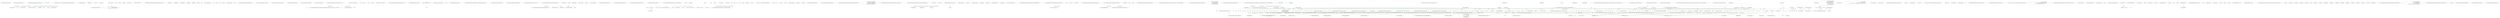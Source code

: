 digraph  {
m0_128 [cluster="CommonMark.Syntax.StringContent.ToString()", file="BlockMethods.cs", label="Entry CommonMark.Syntax.StringContent.ToString()", span="50-50"];
m0_163 [cluster="CommonMark.Parser.Scanner.scan_hrule(string, int)", file="BlockMethods.cs", label="Entry CommonMark.Parser.Scanner.scan_hrule(string, int)", span="388-388"];
m0_47 [cluster="CommonMark.Parser.BlockMethods.finalize(CommonMark.Syntax.Block, int)", file="BlockMethods.cs", label="Entry CommonMark.Parser.BlockMethods.finalize(CommonMark.Syntax.Block, int)", span="99-99"];
m0_58 [cluster="CommonMark.Parser.BlockMethods.finalize(CommonMark.Syntax.Block, int)", color=green, community=0, file="BlockMethods.cs", label="b.EndLine = line_number - 1", prediction=0, span="118-118"];
m0_57 [cluster="CommonMark.Parser.BlockMethods.finalize(CommonMark.Syntax.Block, int)", file="BlockMethods.cs", label="line_number > b.StartLine", span="116-116"];
m0_60 [cluster="CommonMark.Parser.BlockMethods.finalize(CommonMark.Syntax.Block, int)", file="BlockMethods.cs", label="b.Tag", span="125-125"];
m0_65 [cluster="CommonMark.Parser.BlockMethods.finalize(CommonMark.Syntax.Block, int)", color=green, community=0, file="BlockMethods.cs", label="b.StringContent.IsFirstLineBlank()", prediction=1, span="133-133"];
m0_63 [cluster="CommonMark.Parser.BlockMethods.finalize(CommonMark.Syntax.Block, int)", file="BlockMethods.cs", label="b.StringContent.StartsWith('[') && 0 != (pos = InlineMethods.ParseReference(b.StringContent, b.Top.ReferenceMap))", span="130-130"];
m0_66 [cluster="CommonMark.Parser.BlockMethods.finalize(CommonMark.Syntax.Block, int)", file="BlockMethods.cs", label="b.Tag = BlockTag.ReferenceDefinition", span="134-134"];
m0_68 [cluster="CommonMark.Parser.BlockMethods.finalize(CommonMark.Syntax.Block, int)", color=green, community=0, file="BlockMethods.cs", label="b.StringContent.RemoveTrailingBlankLines()", prediction=1, span="139-139"];
m0_67 [cluster="CommonMark.Parser.BlockMethods.finalize(CommonMark.Syntax.Block, int)", file="BlockMethods.cs", label="BlockTag.IndentedCode", span="138-138"];
m0_84 [cluster="CommonMark.Parser.BlockMethods.finalize(CommonMark.Syntax.Block, int)", color=green, community=0, file="BlockMethods.cs", label="item = item.NextSibling", prediction=3, span="177-177"];
m0_74 [cluster="CommonMark.Parser.BlockMethods.finalize(CommonMark.Syntax.Block, int)", file="BlockMethods.cs", label="item = b.FirstChild", span="150-150"];
m0_83 [cluster="CommonMark.Parser.BlockMethods.finalize(CommonMark.Syntax.Block, int)", file="BlockMethods.cs", label="!(b.ListData.IsTight)", span="173-173"];
m0_75 [cluster="CommonMark.Parser.BlockMethods.finalize(CommonMark.Syntax.Block, int)", file="BlockMethods.cs", label="item != null", span="152-152"];
m0_48 [cluster="CommonMark.Parser.BlockMethods.finalize(CommonMark.Syntax.Block, int)", file="BlockMethods.cs", label="int firstlinelen", span="101-101"];
m0_52 [cluster="CommonMark.Parser.BlockMethods.finalize(CommonMark.Syntax.Block, int)", file="BlockMethods.cs", label="b == null", span="106-106"];
m0_54 [cluster="CommonMark.Parser.BlockMethods.finalize(CommonMark.Syntax.Block, int)", file="BlockMethods.cs", label="!b.IsOpen", span="109-109"];
m0_56 [cluster="CommonMark.Parser.BlockMethods.finalize(CommonMark.Syntax.Block, int)", file="BlockMethods.cs", label="b.IsOpen = false", span="115-115"];
m0_59 [cluster="CommonMark.Parser.BlockMethods.finalize(CommonMark.Syntax.Block, int)", file="BlockMethods.cs", label="b.EndLine = line_number", span="122-122"];
m0_64 [cluster="CommonMark.Parser.BlockMethods.finalize(CommonMark.Syntax.Block, int)", file="BlockMethods.cs", label="b.StringContent.TrimStart(pos)", span="131-131"];
m0_70 [cluster="CommonMark.Parser.BlockMethods.finalize(CommonMark.Syntax.Block, int)", file="BlockMethods.cs", label="firstlinelen = b.StringContent.IndexOf('\n') + 1", span="144-144"];
m0_71 [cluster="CommonMark.Parser.BlockMethods.finalize(CommonMark.Syntax.Block, int)", file="BlockMethods.cs", label="b.FencedCodeData.Info = InlineMethods.Unescape(b.StringContent.TakeFromStart(firstlinelen, true).Trim())", span="145-145"];
m0_73 [cluster="CommonMark.Parser.BlockMethods.finalize(CommonMark.Syntax.Block, int)", file="BlockMethods.cs", label="b.ListData.IsTight = true", span="149-149"];
m0_77 [cluster="CommonMark.Parser.BlockMethods.finalize(CommonMark.Syntax.Block, int)", file="BlockMethods.cs", label="b.ListData.IsTight = false", span="157-157"];
m0_81 [cluster="CommonMark.Parser.BlockMethods.finalize(CommonMark.Syntax.Block, int)", file="BlockMethods.cs", label="b.ListData.IsTight = false", span="168-168"];
m0_61 [cluster="CommonMark.Parser.BlockMethods.finalize(CommonMark.Syntax.Block, int)", file="BlockMethods.cs", label="BlockTag.Paragraph", span="128-128"];
m0_69 [cluster="CommonMark.Parser.BlockMethods.finalize(CommonMark.Syntax.Block, int)", file="BlockMethods.cs", label="BlockTag.FencedCode", span="142-142"];
m0_72 [cluster="CommonMark.Parser.BlockMethods.finalize(CommonMark.Syntax.Block, int)", file="BlockMethods.cs", label="BlockTag.List", span="148-148"];
m0_62 [cluster="CommonMark.Parser.BlockMethods.finalize(CommonMark.Syntax.Block, int)", file="BlockMethods.cs", label="pos = 0", span="129-129"];
m0_53 [cluster="CommonMark.Parser.BlockMethods.finalize(CommonMark.Syntax.Block, int)", file="BlockMethods.cs", label="throw new ArgumentNullException(''b'');", span="107-107"];
m0_55 [cluster="CommonMark.Parser.BlockMethods.finalize(CommonMark.Syntax.Block, int)", file="BlockMethods.cs", label="return;", span="112-112"];
m0_76 [cluster="CommonMark.Parser.BlockMethods.finalize(CommonMark.Syntax.Block, int)", file="BlockMethods.cs", label="item.IsLastLineBlank && item.NextSibling != null", span="155-155"];
m0_78 [cluster="CommonMark.Parser.BlockMethods.finalize(CommonMark.Syntax.Block, int)", file="BlockMethods.cs", label="subitem = item.FirstChild", span="162-162"];
m0_80 [cluster="CommonMark.Parser.BlockMethods.finalize(CommonMark.Syntax.Block, int)", file="BlockMethods.cs", label="ends_with_blank_line(subitem) &&\r\n                                (item.NextSibling != null || subitem.NextSibling != null)", span="165-166"];
m0_79 [cluster="CommonMark.Parser.BlockMethods.finalize(CommonMark.Syntax.Block, int)", file="BlockMethods.cs", label="subitem != null", span="163-163"];
m0_49 [cluster="CommonMark.Parser.BlockMethods.finalize(CommonMark.Syntax.Block, int)", file="BlockMethods.cs", label="int pos", span="102-102"];
m0_51 [cluster="CommonMark.Parser.BlockMethods.finalize(CommonMark.Syntax.Block, int)", file="BlockMethods.cs", label="Block subitem", span="104-104"];
m0_82 [cluster="CommonMark.Parser.BlockMethods.finalize(CommonMark.Syntax.Block, int)", file="BlockMethods.cs", label="subitem = subitem.NextSibling", span="171-171"];
m0_50 [cluster="CommonMark.Parser.BlockMethods.finalize(CommonMark.Syntax.Block, int)", file="BlockMethods.cs", label="Block item", span="103-103"];
m0_85 [cluster="CommonMark.Parser.BlockMethods.finalize(CommonMark.Syntax.Block, int)", file="BlockMethods.cs", label="Exit CommonMark.Parser.BlockMethods.finalize(CommonMark.Syntax.Block, int)", span="99-99"];
m0_25 [cluster="string.Format(System.IFormatProvider, string, object, object)", file="BlockMethods.cs", label="Entry string.Format(System.IFormatProvider, string, object, object)", span="0-0"];
m0_338 [cluster="CommonMark.Parser.Scanner.scan_open_code_fence(string, int)", file="BlockMethods.cs", label="Entry CommonMark.Parser.Scanner.scan_open_code_fence(string, int)", span="428-428"];
m0_26 [cluster="CommonMark.Syntax.StringContent.StringContent()", file="BlockMethods.cs", label="Entry CommonMark.Syntax.StringContent.StringContent()", span="10-10"];
m0_90 [cluster="CommonMark.Syntax.StringContent.IsFirstLineBlank()", file="BlockMethods.cs", label="Entry CommonMark.Syntax.StringContent.IsFirstLineBlank()", span="194-194"];
m0_164 [cluster="CommonMark.Syntax.ListData.ListData()", file="BlockMethods.cs", label="Entry CommonMark.Syntax.ListData.ListData()", span="6-6"];
m0_14 [cluster="CommonMark.Parser.BlockMethods.add_line(CommonMark.Syntax.Block, string, int, int)", file="BlockMethods.cs", label="Entry CommonMark.Parser.BlockMethods.add_line(CommonMark.Syntax.Block, string, int, int)", span="43-43"];
m0_18 [cluster="CommonMark.Parser.BlockMethods.add_line(CommonMark.Syntax.Block, string, int, int)", color=green, community=0, file="BlockMethods.cs", label="var curSC = block.StringContent", prediction=4, span="50-50"];
m0_17 [cluster="CommonMark.Parser.BlockMethods.add_line(CommonMark.Syntax.Block, string, int, int)", file="BlockMethods.cs", label="var len = length == -1 ? ln.Length - offset : length", span="48-48"];
m0_19 [cluster="CommonMark.Parser.BlockMethods.add_line(CommonMark.Syntax.Block, string, int, int)", file="BlockMethods.cs", label="curSC == null", span="51-51"];
m0_15 [cluster="CommonMark.Parser.BlockMethods.add_line(CommonMark.Syntax.Block, string, int, int)", file="BlockMethods.cs", label="!block.IsOpen", span="45-45"];
m0_16 [cluster="CommonMark.Parser.BlockMethods.add_line(CommonMark.Syntax.Block, string, int, int)", file="BlockMethods.cs", label="throw new CommonMarkException(string.Format(System.Globalization.CultureInfo.InvariantCulture, ''Attempted to add line '{0}' to closed container ({1}).'', ln, block.Tag));", span="46-46"];
m0_20 [cluster="CommonMark.Parser.BlockMethods.add_line(CommonMark.Syntax.Block, string, int, int)", file="BlockMethods.cs", label="block.StringContent = curSC = new StringContent()", span="52-52"];
m0_22 [cluster="CommonMark.Parser.BlockMethods.add_line(CommonMark.Syntax.Block, string, int, int)", file="BlockMethods.cs", label="block.StringContent.Append(ln, offset, len)", span="55-55"];
m0_21 [cluster="CommonMark.Parser.BlockMethods.add_line(CommonMark.Syntax.Block, string, int, int)", file="BlockMethods.cs", label="len > 0", span="54-54"];
m0_23 [cluster="CommonMark.Parser.BlockMethods.add_line(CommonMark.Syntax.Block, string, int, int)", file="BlockMethods.cs", label="Exit CommonMark.Parser.BlockMethods.add_line(CommonMark.Syntax.Block, string, int, int)", span="43-43"];
m0_0 [cluster="CommonMark.Parser.BlockMethods.make_document()", file="BlockMethods.cs", label="Entry CommonMark.Parser.BlockMethods.make_document()", span="12-12"];
m0_1 [cluster="CommonMark.Parser.BlockMethods.make_document()", file="BlockMethods.cs", label="Block e = new Block(BlockTag.Document, 1, 1)", span="14-14"];
m0_2 [cluster="CommonMark.Parser.BlockMethods.make_document()", file="BlockMethods.cs", label="e.ReferenceMap = new Dictionary<string, Reference>()", span="15-15"];
m0_3 [cluster="CommonMark.Parser.BlockMethods.make_document()", file="BlockMethods.cs", label="e.Top = e", span="16-16"];
m0_4 [cluster="CommonMark.Parser.BlockMethods.make_document()", file="BlockMethods.cs", label="return e;", span="17-17"];
m0_5 [cluster="CommonMark.Parser.BlockMethods.make_document()", file="BlockMethods.cs", label="Exit CommonMark.Parser.BlockMethods.make_document()", span="12-12"];
m0_127 [cluster="CommonMark.CommonMarkException.CommonMarkException(string, CommonMark.Syntax.Block, System.Exception)", file="BlockMethods.cs", label="Entry CommonMark.CommonMarkException.CommonMarkException(string, CommonMark.Syntax.Block, System.Exception)", span="38-38"];
m0_339 [cluster="CommonMark.Parser.Scanner.scan_html_block_tag(string, int)", file="BlockMethods.cs", label="Entry CommonMark.Parser.Scanner.scan_html_block_tag(string, int)", span="124-124"];
m0_24 [cluster="CommonMark.CommonMarkException.CommonMarkException(string)", file="BlockMethods.cs", label="Entry CommonMark.CommonMarkException.CommonMarkException(string)", span="28-28"];
m0_337 [cluster="CommonMark.Parser.Scanner.scan_atx_header_start(string, int, out int)", file="BlockMethods.cs", label="Entry CommonMark.Parser.Scanner.scan_atx_header_start(string, int, out int)", span="292-292"];
m0_35 [cluster="CommonMark.Parser.BlockMethods.break_out_of_lists(ref CommonMark.Syntax.Block, int)", file="BlockMethods.cs", label="Entry CommonMark.Parser.BlockMethods.break_out_of_lists(ref CommonMark.Syntax.Block, int)", span="77-77"];
m0_42 [cluster="CommonMark.Parser.BlockMethods.break_out_of_lists(ref CommonMark.Syntax.Block, int)", file="BlockMethods.cs", label="finalize(container, line_number)", span="90-90"];
m0_44 [cluster="CommonMark.Parser.BlockMethods.break_out_of_lists(ref CommonMark.Syntax.Block, int)", file="BlockMethods.cs", label="finalize(b, line_number)", span="93-93"];
m0_36 [cluster="CommonMark.Parser.BlockMethods.break_out_of_lists(ref CommonMark.Syntax.Block, int)", file="BlockMethods.cs", label="Block container = bptr", span="79-79"];
m0_41 [cluster="CommonMark.Parser.BlockMethods.break_out_of_lists(ref CommonMark.Syntax.Block, int)", file="BlockMethods.cs", label="container != null && container != b", span="88-88"];
m0_43 [cluster="CommonMark.Parser.BlockMethods.break_out_of_lists(ref CommonMark.Syntax.Block, int)", file="BlockMethods.cs", label="container = container.Parent", span="91-91"];
m0_37 [cluster="CommonMark.Parser.BlockMethods.break_out_of_lists(ref CommonMark.Syntax.Block, int)", file="BlockMethods.cs", label="Block b = container.Top", span="80-80"];
m0_39 [cluster="CommonMark.Parser.BlockMethods.break_out_of_lists(ref CommonMark.Syntax.Block, int)", file="BlockMethods.cs", label="b = b.LastChild", span="84-84"];
m0_45 [cluster="CommonMark.Parser.BlockMethods.break_out_of_lists(ref CommonMark.Syntax.Block, int)", file="BlockMethods.cs", label="bptr = b.Parent", span="94-94"];
m0_40 [cluster="CommonMark.Parser.BlockMethods.break_out_of_lists(ref CommonMark.Syntax.Block, int)", file="BlockMethods.cs", label="b != null", span="86-86"];
m0_38 [cluster="CommonMark.Parser.BlockMethods.break_out_of_lists(ref CommonMark.Syntax.Block, int)", file="BlockMethods.cs", label="b != null && b.Tag != BlockTag.List", span="82-82"];
m0_46 [cluster="CommonMark.Parser.BlockMethods.break_out_of_lists(ref CommonMark.Syntax.Block, int)", file="BlockMethods.cs", label="Exit CommonMark.Parser.BlockMethods.break_out_of_lists(ref CommonMark.Syntax.Block, int)", span="77-77"];
m0_27 [cluster="CommonMark.Syntax.StringContent.Append(string, int, int)", file="BlockMethods.cs", label="Entry CommonMark.Syntax.StringContent.Append(string, int, int)", span="32-32"];
m0_93 [cluster="CommonMark.Syntax.StringContent.TakeFromStart(int, bool)", file="BlockMethods.cs", label="Entry CommonMark.Syntax.StringContent.TakeFromStart(int, bool)", span="151-151"];
m0_6 [cluster="CommonMark.Syntax.Block.Block(CommonMark.Syntax.BlockTag, int, int)", file="BlockMethods.cs", label="Entry CommonMark.Syntax.Block.Block(CommonMark.Syntax.BlockTag, int, int)", span="9-9"];
m0_342 [cluster="CommonMark.Utilities.Warning(string, params object[])", file="BlockMethods.cs", label="Entry CommonMark.Utilities.Warning(string, params object[])", span="17-17"];
m0_130 [cluster="CommonMark.Parser.BlockMethods.ParseListMarker(string, int, out CommonMark.Syntax.ListData)", file="BlockMethods.cs", label="Entry CommonMark.Parser.BlockMethods.ParseListMarker(string, int, out CommonMark.Syntax.ListData)", span="256-256"];
m0_131 [cluster="CommonMark.Parser.BlockMethods.ParseListMarker(string, int, out CommonMark.Syntax.ListData)", file="BlockMethods.cs", label="char c", span="258-258"];
m0_134 [cluster="CommonMark.Parser.BlockMethods.ParseListMarker(string, int, out CommonMark.Syntax.ListData)", file="BlockMethods.cs", label="var len = ln.Length", span="261-261"];
m0_135 [cluster="CommonMark.Parser.BlockMethods.ParseListMarker(string, int, out CommonMark.Syntax.ListData)", file="BlockMethods.cs", label="startpos = pos", span="263-263"];
m0_136 [cluster="CommonMark.Parser.BlockMethods.ParseListMarker(string, int, out CommonMark.Syntax.ListData)", file="BlockMethods.cs", label="c = ln[pos]", span="264-264"];
m0_137 [cluster="CommonMark.Parser.BlockMethods.ParseListMarker(string, int, out CommonMark.Syntax.ListData)", file="BlockMethods.cs", label="c == '+' || c == '•' || ((c == '*' || c == '-') && 0 == Scanner.scan_hrule(ln, pos))", span="266-266"];
m0_138 [cluster="CommonMark.Parser.BlockMethods.ParseListMarker(string, int, out CommonMark.Syntax.ListData)", file="BlockMethods.cs", label="pos++", span="268-268"];
m0_139 [cluster="CommonMark.Parser.BlockMethods.ParseListMarker(string, int, out CommonMark.Syntax.ListData)", file="BlockMethods.cs", label="pos == len || (ln[pos] != ' ' && ln[pos] != '\n')", span="269-269"];
m0_146 [cluster="CommonMark.Parser.BlockMethods.ParseListMarker(string, int, out CommonMark.Syntax.ListData)", file="BlockMethods.cs", label="pos < len - 1", span="281-281"];
m0_147 [cluster="CommonMark.Parser.BlockMethods.ParseListMarker(string, int, out CommonMark.Syntax.ListData)", file="BlockMethods.cs", label="c = ln[++pos]", span="283-283"];
m0_150 [cluster="CommonMark.Parser.BlockMethods.ParseListMarker(string, int, out CommonMark.Syntax.ListData)", file="BlockMethods.cs", label="pos >= len - 1 || (c != '.' && c != ')')", span="290-290"];
m0_152 [cluster="CommonMark.Parser.BlockMethods.ParseListMarker(string, int, out CommonMark.Syntax.ListData)", file="BlockMethods.cs", label="pos++", span="293-293"];
m0_153 [cluster="CommonMark.Parser.BlockMethods.ParseListMarker(string, int, out CommonMark.Syntax.ListData)", file="BlockMethods.cs", label="pos == len || ln[pos] != ' '", span="294-294"];
m0_161 [cluster="CommonMark.Parser.BlockMethods.ParseListMarker(string, int, out CommonMark.Syntax.ListData)", file="BlockMethods.cs", label="return (pos - startpos);", span="309-309"];
m0_133 [cluster="CommonMark.Parser.BlockMethods.ParseListMarker(string, int, out CommonMark.Syntax.ListData)", file="BlockMethods.cs", label="data = null", span="260-260"];
m0_140 [cluster="CommonMark.Parser.BlockMethods.ParseListMarker(string, int, out CommonMark.Syntax.ListData)", file="BlockMethods.cs", label="return 0;", span="270-270"];
m0_141 [cluster="CommonMark.Parser.BlockMethods.ParseListMarker(string, int, out CommonMark.Syntax.ListData)", file="BlockMethods.cs", label="data = new ListData()", span="272-272"];
m0_160 [cluster="CommonMark.Parser.BlockMethods.ParseListMarker(string, int, out CommonMark.Syntax.ListData)", file="BlockMethods.cs", label="return 0;", span="306-306"];
m0_151 [cluster="CommonMark.Parser.BlockMethods.ParseListMarker(string, int, out CommonMark.Syntax.ListData)", file="BlockMethods.cs", label="return 0;", span="291-291"];
m0_154 [cluster="CommonMark.Parser.BlockMethods.ParseListMarker(string, int, out CommonMark.Syntax.ListData)", file="BlockMethods.cs", label="return 0;", span="295-295"];
m0_155 [cluster="CommonMark.Parser.BlockMethods.ParseListMarker(string, int, out CommonMark.Syntax.ListData)", file="BlockMethods.cs", label="data = new ListData()", span="297-297"];
m0_132 [cluster="CommonMark.Parser.BlockMethods.ParseListMarker(string, int, out CommonMark.Syntax.ListData)", file="BlockMethods.cs", label="int startpos", span="259-259"];
m0_142 [cluster="CommonMark.Parser.BlockMethods.ParseListMarker(string, int, out CommonMark.Syntax.ListData)", file="BlockMethods.cs", label="data.BulletChar = c", span="273-273"];
m0_144 [cluster="CommonMark.Parser.BlockMethods.ParseListMarker(string, int, out CommonMark.Syntax.ListData)", file="BlockMethods.cs", label="c >= '0' && c <= '9'", span="276-276"];
m0_145 [cluster="CommonMark.Parser.BlockMethods.ParseListMarker(string, int, out CommonMark.Syntax.ListData)", file="BlockMethods.cs", label="int start = c - '0'", span="279-279"];
m0_159 [cluster="CommonMark.Parser.BlockMethods.ParseListMarker(string, int, out CommonMark.Syntax.ListData)", file="BlockMethods.cs", label="data.Delimiter = (c == '.' ? ListDelimiter.Period : ListDelimiter.Parenthesis)", span="301-301"];
m0_149 [cluster="CommonMark.Parser.BlockMethods.ParseListMarker(string, int, out CommonMark.Syntax.ListData)", file="BlockMethods.cs", label="start = start * 10 + (c - '0')", span="285-285"];
m0_148 [cluster="CommonMark.Parser.BlockMethods.ParseListMarker(string, int, out CommonMark.Syntax.ListData)", file="BlockMethods.cs", label="c >= '0' && c <= '9'", span="284-284"];
m0_143 [cluster="CommonMark.Parser.BlockMethods.ParseListMarker(string, int, out CommonMark.Syntax.ListData)", file="BlockMethods.cs", label="data.Start = 1", span="274-274"];
m0_156 [cluster="CommonMark.Parser.BlockMethods.ParseListMarker(string, int, out CommonMark.Syntax.ListData)", file="BlockMethods.cs", label="data.ListType = ListType.Ordered", span="298-298"];
m0_157 [cluster="CommonMark.Parser.BlockMethods.ParseListMarker(string, int, out CommonMark.Syntax.ListData)", file="BlockMethods.cs", label="data.BulletChar = '\0'", span="299-299"];
m0_158 [cluster="CommonMark.Parser.BlockMethods.ParseListMarker(string, int, out CommonMark.Syntax.ListData)", file="BlockMethods.cs", label="data.Start = start", span="300-300"];
m0_162 [cluster="CommonMark.Parser.BlockMethods.ParseListMarker(string, int, out CommonMark.Syntax.ListData)", file="BlockMethods.cs", label="Exit CommonMark.Parser.BlockMethods.ParseListMarker(string, int, out CommonMark.Syntax.ListData)", span="256-256"];
m0_89 [cluster="CommonMark.Syntax.StringContent.TrimStart(int)", file="BlockMethods.cs", label="Entry CommonMark.Syntax.StringContent.TrimStart(int)", span="108-108"];
m0_340 [cluster="CommonMark.Parser.Scanner.scan_setext_header_line(string, int)", file="BlockMethods.cs", label="Entry CommonMark.Parser.Scanner.scan_setext_header_line(string, int)", span="346-346"];
m0_171 [cluster="CommonMark.Parser.BlockMethods.lists_match(CommonMark.Syntax.ListData, CommonMark.Syntax.ListData)", file="BlockMethods.cs", label="Entry CommonMark.Parser.BlockMethods.lists_match(CommonMark.Syntax.ListData, CommonMark.Syntax.ListData)", span="321-321"];
m0_172 [cluster="CommonMark.Parser.BlockMethods.lists_match(CommonMark.Syntax.ListData, CommonMark.Syntax.ListData)", file="BlockMethods.cs", label="return (list_data.ListType == item_data.ListType &&\r\n                    list_data.Delimiter == item_data.Delimiter &&\r\n                // list_data.marker_offset == item_data.marker_offset &&\r\n                    list_data.BulletChar == item_data.BulletChar);", span="323-326"];
m0_173 [cluster="CommonMark.Parser.BlockMethods.lists_match(CommonMark.Syntax.ListData, CommonMark.Syntax.ListData)", file="BlockMethods.cs", label="Exit CommonMark.Parser.BlockMethods.lists_match(CommonMark.Syntax.ListData, CommonMark.Syntax.ListData)", span="321-321"];
m0_96 [cluster="CommonMark.Parser.BlockMethods.add_child(CommonMark.Syntax.Block, CommonMark.Syntax.BlockTag, int, int)", file="BlockMethods.cs", label="Entry CommonMark.Parser.BlockMethods.add_child(CommonMark.Syntax.Block, CommonMark.Syntax.BlockTag, int, int)", span="188-188"];
m0_110 [cluster="CommonMark.Parser.BlockMethods.add_child(CommonMark.Syntax.Block, CommonMark.Syntax.BlockTag, int, int)", color=green, community=0, file="BlockMethods.cs", label="parent.LastChild = child", prediction=5, span="216-216"];
m0_99 [cluster="CommonMark.Parser.BlockMethods.add_child(CommonMark.Syntax.Block, CommonMark.Syntax.BlockTag, int, int)", file="BlockMethods.cs", label="parent = parent.Parent", span="195-195"];
m0_102 [cluster="CommonMark.Parser.BlockMethods.add_child(CommonMark.Syntax.Block, CommonMark.Syntax.BlockTag, int, int)", file="BlockMethods.cs", label="Block child = new Block(block_type, start_line, start_column)", span="201-201"];
m0_107 [cluster="CommonMark.Parser.BlockMethods.add_child(CommonMark.Syntax.Block, CommonMark.Syntax.BlockTag, int, int)", file="BlockMethods.cs", label="child.Previous = parent.LastChild", span="208-208"];
m0_109 [cluster="CommonMark.Parser.BlockMethods.add_child(CommonMark.Syntax.Block, CommonMark.Syntax.BlockTag, int, int)", file="BlockMethods.cs", label="child.Previous = null", span="213-213"];
m0_111 [cluster="CommonMark.Parser.BlockMethods.add_child(CommonMark.Syntax.Block, CommonMark.Syntax.BlockTag, int, int)", file="BlockMethods.cs", label="return child;", span="217-217"];
m0_98 [cluster="CommonMark.Parser.BlockMethods.add_child(CommonMark.Syntax.Block, CommonMark.Syntax.BlockTag, int, int)", file="BlockMethods.cs", label="finalize(parent, start_line)", span="194-194"];
m0_97 [cluster="CommonMark.Parser.BlockMethods.add_child(CommonMark.Syntax.Block, CommonMark.Syntax.BlockTag, int, int)", file="BlockMethods.cs", label="!can_contain(parent.Tag, block_type)", span="192-192"];
m0_100 [cluster="CommonMark.Parser.BlockMethods.add_child(CommonMark.Syntax.Block, CommonMark.Syntax.BlockTag, int, int)", file="BlockMethods.cs", label="parent == null", span="198-198"];
m0_103 [cluster="CommonMark.Parser.BlockMethods.add_child(CommonMark.Syntax.Block, CommonMark.Syntax.BlockTag, int, int)", file="BlockMethods.cs", label="child.Parent = parent", span="202-202"];
m0_104 [cluster="CommonMark.Parser.BlockMethods.add_child(CommonMark.Syntax.Block, CommonMark.Syntax.BlockTag, int, int)", file="BlockMethods.cs", label="child.Top = parent.Top", span="203-203"];
m0_105 [cluster="CommonMark.Parser.BlockMethods.add_child(CommonMark.Syntax.Block, CommonMark.Syntax.BlockTag, int, int)", file="BlockMethods.cs", label="parent.LastChild != null", span="205-205"];
m0_106 [cluster="CommonMark.Parser.BlockMethods.add_child(CommonMark.Syntax.Block, CommonMark.Syntax.BlockTag, int, int)", file="BlockMethods.cs", label="parent.LastChild.NextSibling = child", span="207-207"];
m0_108 [cluster="CommonMark.Parser.BlockMethods.add_child(CommonMark.Syntax.Block, CommonMark.Syntax.BlockTag, int, int)", file="BlockMethods.cs", label="parent.FirstChild = child", span="212-212"];
m0_101 [cluster="CommonMark.Parser.BlockMethods.add_child(CommonMark.Syntax.Block, CommonMark.Syntax.BlockTag, int, int)", file="BlockMethods.cs", label="throw new ArgumentNullException(''parent'');", span="199-199"];
m0_112 [cluster="CommonMark.Parser.BlockMethods.add_child(CommonMark.Syntax.Block, CommonMark.Syntax.BlockTag, int, int)", file="BlockMethods.cs", label="Exit CommonMark.Parser.BlockMethods.add_child(CommonMark.Syntax.Block, CommonMark.Syntax.BlockTag, int, int)", span="188-188"];
m0_165 [cluster="CommonMark.Parser.BlockMethods.ContainsSingleLine(CommonMark.Syntax.StringContent)", file="BlockMethods.cs", label="Entry CommonMark.Parser.BlockMethods.ContainsSingleLine(CommonMark.Syntax.StringContent)", span="312-312"];
m0_167 [cluster="CommonMark.Parser.BlockMethods.ContainsSingleLine(CommonMark.Syntax.StringContent)", file="BlockMethods.cs", label="return true;", span="315-315"];
m0_166 [cluster="CommonMark.Parser.BlockMethods.ContainsSingleLine(CommonMark.Syntax.StringContent)", file="BlockMethods.cs", label="content == null", span="314-314"];
m0_168 [cluster="CommonMark.Parser.BlockMethods.ContainsSingleLine(CommonMark.Syntax.StringContent)", file="BlockMethods.cs", label="var i = content.IndexOf('\n')", span="316-316"];
m0_169 [cluster="CommonMark.Parser.BlockMethods.ContainsSingleLine(CommonMark.Syntax.StringContent)", file="BlockMethods.cs", label="return (i == -1 || i == content.Length - 1);", span="317-317"];
m0_170 [cluster="CommonMark.Parser.BlockMethods.ContainsSingleLine(CommonMark.Syntax.StringContent)", file="BlockMethods.cs", label="Exit CommonMark.Parser.BlockMethods.ContainsSingleLine(CommonMark.Syntax.StringContent)", span="312-312"];
m0_28 [cluster="CommonMark.Parser.BlockMethods.ends_with_blank_line(CommonMark.Syntax.Block)", file="BlockMethods.cs", label="Entry CommonMark.Parser.BlockMethods.ends_with_blank_line(CommonMark.Syntax.Block)", span="60-60"];
m0_32 [cluster="CommonMark.Parser.BlockMethods.ends_with_blank_line(CommonMark.Syntax.Block)", file="BlockMethods.cs", label="return ends_with_blank_line(block.LastChild);", span="68-68"];
m0_29 [cluster="CommonMark.Parser.BlockMethods.ends_with_blank_line(CommonMark.Syntax.Block)", file="BlockMethods.cs", label="block.IsLastLineBlank", span="62-62"];
m0_31 [cluster="CommonMark.Parser.BlockMethods.ends_with_blank_line(CommonMark.Syntax.Block)", file="BlockMethods.cs", label="(block.Tag == BlockTag.List || block.Tag == BlockTag.ListItem) && block.LastChild != null", span="66-66"];
m0_30 [cluster="CommonMark.Parser.BlockMethods.ends_with_blank_line(CommonMark.Syntax.Block)", file="BlockMethods.cs", label="return true;", span="64-64"];
m0_33 [cluster="CommonMark.Parser.BlockMethods.ends_with_blank_line(CommonMark.Syntax.Block)", file="BlockMethods.cs", label="return false;", span="72-72"];
m0_34 [cluster="CommonMark.Parser.BlockMethods.ends_with_blank_line(CommonMark.Syntax.Block)", file="BlockMethods.cs", label="Exit CommonMark.Parser.BlockMethods.ends_with_blank_line(CommonMark.Syntax.Block)", span="60-60"];
m0_129 [cluster="CommonMark.Parser.InlineMethods.parse_inlines(string, System.Collections.Generic.Dictionary<string, CommonMark.Syntax.Reference>)", file="BlockMethods.cs", label="Entry CommonMark.Parser.InlineMethods.parse_inlines(string, System.Collections.Generic.Dictionary<string, CommonMark.Syntax.Reference>)", span="874-874"];
m0_11 [cluster="CommonMark.Parser.BlockMethods.accepts_lines(CommonMark.Syntax.BlockTag)", file="BlockMethods.cs", label="Entry CommonMark.Parser.BlockMethods.accepts_lines(CommonMark.Syntax.BlockTag)", span="34-34"];
m0_12 [cluster="CommonMark.Parser.BlockMethods.accepts_lines(CommonMark.Syntax.BlockTag)", file="BlockMethods.cs", label="return (block_type == BlockTag.Paragraph ||\r\n                    block_type == BlockTag.AtxHeader ||\r\n                    block_type == BlockTag.IndentedCode ||\r\n                    block_type == BlockTag.FencedCode);", span="36-39"];
m0_13 [cluster="CommonMark.Parser.BlockMethods.accepts_lines(CommonMark.Syntax.BlockTag)", file="BlockMethods.cs", label="Exit CommonMark.Parser.BlockMethods.accepts_lines(CommonMark.Syntax.BlockTag)", span="34-34"];
m0_113 [cluster="CommonMark.Parser.BlockMethods.process_inlines(CommonMark.Syntax.Block, System.Collections.Generic.Dictionary<string, CommonMark.Syntax.Reference>)", file="BlockMethods.cs", label="Entry CommonMark.Parser.BlockMethods.process_inlines(CommonMark.Syntax.Block, System.Collections.Generic.Dictionary<string, CommonMark.Syntax.Reference>)", span="223-223"];
m0_114 [cluster="CommonMark.Parser.BlockMethods.process_inlines(CommonMark.Syntax.Block, System.Collections.Generic.Dictionary<string, CommonMark.Syntax.Reference>)", color=green, community=0, file="BlockMethods.cs", label="cur.Tag", prediction=6, span="225-225"];
m0_115 [cluster="CommonMark.Parser.BlockMethods.process_inlines(CommonMark.Syntax.Block, System.Collections.Generic.Dictionary<string, CommonMark.Syntax.Reference>)", file="BlockMethods.cs", label="BlockTag.Paragraph", span="228-228"];
m0_122 [cluster="CommonMark.Parser.BlockMethods.process_inlines(CommonMark.Syntax.Block, System.Collections.Generic.Dictionary<string, CommonMark.Syntax.Reference>)", file="BlockMethods.cs", label="Block child = cur.FirstChild", span="242-242"];
m0_124 [cluster="CommonMark.Parser.BlockMethods.process_inlines(CommonMark.Syntax.Block, System.Collections.Generic.Dictionary<string, CommonMark.Syntax.Reference>)", file="BlockMethods.cs", label="process_inlines(child, refmap)", span="245-245"];
m0_118 [cluster="CommonMark.Parser.BlockMethods.process_inlines(CommonMark.Syntax.Block, System.Collections.Generic.Dictionary<string, CommonMark.Syntax.Reference>)", file="BlockMethods.cs", label="cur.StringContent == null", span="231-231"];
m0_119 [cluster="CommonMark.Parser.BlockMethods.process_inlines(CommonMark.Syntax.Block, System.Collections.Generic.Dictionary<string, CommonMark.Syntax.Reference>)", file="BlockMethods.cs", label="throw new CommonMarkException(''The block does not contain string content.'', cur);", span="232-232"];
m0_120 [cluster="CommonMark.Parser.BlockMethods.process_inlines(CommonMark.Syntax.Block, System.Collections.Generic.Dictionary<string, CommonMark.Syntax.Reference>)", file="BlockMethods.cs", label="cur.InlineContent = InlineMethods.parse_inlines(cur.StringContent.ToString(), refmap)", span="234-234"];
m0_121 [cluster="CommonMark.Parser.BlockMethods.process_inlines(CommonMark.Syntax.Block, System.Collections.Generic.Dictionary<string, CommonMark.Syntax.Reference>)", file="BlockMethods.cs", label="cur.StringContent = null", span="235-235"];
m0_116 [cluster="CommonMark.Parser.BlockMethods.process_inlines(CommonMark.Syntax.Block, System.Collections.Generic.Dictionary<string, CommonMark.Syntax.Reference>)", file="BlockMethods.cs", label="BlockTag.AtxHeader", span="229-229"];
m0_123 [cluster="CommonMark.Parser.BlockMethods.process_inlines(CommonMark.Syntax.Block, System.Collections.Generic.Dictionary<string, CommonMark.Syntax.Reference>)", file="BlockMethods.cs", label="child != null", span="243-243"];
m0_125 [cluster="CommonMark.Parser.BlockMethods.process_inlines(CommonMark.Syntax.Block, System.Collections.Generic.Dictionary<string, CommonMark.Syntax.Reference>)", file="BlockMethods.cs", label="child = child.NextSibling", span="246-246"];
m0_117 [cluster="CommonMark.Parser.BlockMethods.process_inlines(CommonMark.Syntax.Block, System.Collections.Generic.Dictionary<string, CommonMark.Syntax.Reference>)", file="BlockMethods.cs", label="BlockTag.SETextHeader", span="230-230"];
m0_126 [cluster="CommonMark.Parser.BlockMethods.process_inlines(CommonMark.Syntax.Block, System.Collections.Generic.Dictionary<string, CommonMark.Syntax.Reference>)", file="BlockMethods.cs", label="Exit CommonMark.Parser.BlockMethods.process_inlines(CommonMark.Syntax.Block, System.Collections.Generic.Dictionary<string, CommonMark.Syntax.Reference>)", span="223-223"];
m0_341 [cluster="CommonMark.Parser.Scanner.scan_close_code_fence(string, int, int)", file="BlockMethods.cs", label="Entry CommonMark.Parser.Scanner.scan_close_code_fence(string, int, int)", span="476-476"];
m0_95 [cluster="CommonMark.Parser.InlineMethods.Unescape(string)", file="BlockMethods.cs", label="Entry CommonMark.Parser.InlineMethods.Unescape(string)", span="497-497"];
m0_92 [cluster="CommonMark.Syntax.StringContent.IndexOf(char)", file="BlockMethods.cs", label="Entry CommonMark.Syntax.StringContent.IndexOf(char)", span="132-132"];
m0_88 [cluster="CommonMark.Parser.InlineMethods.ParseReference(CommonMark.Syntax.StringContent, System.Collections.Generic.Dictionary<string, CommonMark.Syntax.Reference>)", file="BlockMethods.cs", label="Entry CommonMark.Parser.InlineMethods.ParseReference(CommonMark.Syntax.StringContent, System.Collections.Generic.Dictionary<string, CommonMark.Syntax.Reference>)", span="917-917"];
m0_7 [cluster="System.Collections.Generic.Dictionary<TKey, TValue>.Dictionary()", file="BlockMethods.cs", label="Entry System.Collections.Generic.Dictionary<TKey, TValue>.Dictionary()", span="0-0"];
m0_174 [cluster="CommonMark.Parser.BlockMethods.incorporate_line(string, int, ref CommonMark.Syntax.Block)", file="BlockMethods.cs", label="Entry CommonMark.Parser.BlockMethods.incorporate_line(string, int, ref CommonMark.Syntax.Block)", span="332-332"];
m0_243 [cluster="CommonMark.Parser.BlockMethods.incorporate_line(string, int, ref CommonMark.Syntax.Block)", color=green, community=0, file="BlockMethods.cs", label="container = add_child(container, BlockTag.IndentedCode, line_number, offset + 1)", prediction=7, span="481-481"];
m0_233 [cluster="CommonMark.Parser.BlockMethods.incorporate_line(string, int, ref CommonMark.Syntax.Block)", file="BlockMethods.cs", label="break_out_of_lists(ref container, line_number)", span="459-459"];
m0_242 [cluster="CommonMark.Parser.BlockMethods.incorporate_line(string, int, ref CommonMark.Syntax.Block)", file="BlockMethods.cs", label="offset += CODE_INDENT", span="480-480"];
m0_187 [cluster="CommonMark.Parser.BlockMethods.incorporate_line(string, int, ref CommonMark.Syntax.Block)", file="BlockMethods.cs", label="container = cur.Top", span="348-348"];
m0_189 [cluster="CommonMark.Parser.BlockMethods.incorporate_line(string, int, ref CommonMark.Syntax.Block)", file="BlockMethods.cs", label="container = container.LastChild", span="355-355"];
m0_230 [cluster="CommonMark.Parser.BlockMethods.incorporate_line(string, int, ref CommonMark.Syntax.Block)", file="BlockMethods.cs", label="container = container.Parent", span="449-449"];
m0_287 [cluster="CommonMark.Parser.BlockMethods.incorporate_line(string, int, ref CommonMark.Syntax.Block)", file="BlockMethods.cs", label="accepts_lines(container.Tag)", span="591-591"];
m0_295 [cluster="CommonMark.Parser.BlockMethods.incorporate_line(string, int, ref CommonMark.Syntax.Block)", file="BlockMethods.cs", label="container.IsLastLineBlank = (blank &&\r\n                                          container.Tag != BlockTag.BlockQuote &&\r\n                                          container.Tag != BlockTag.FencedCode &&\r\n                                          !(container.Tag == BlockTag.ListItem &&\r\n                                            container.FirstChild == null &&\r\n                                            container.StartLine == line_number))", span="615-620"];
m0_296 [cluster="CommonMark.Parser.BlockMethods.incorporate_line(string, int, ref CommonMark.Syntax.Block)", file="BlockMethods.cs", label="Block cont = container", span="622-622"];
m0_300 [cluster="CommonMark.Parser.BlockMethods.incorporate_line(string, int, ref CommonMark.Syntax.Block)", file="BlockMethods.cs", label="cur != last_matched_container &&\r\n                container == last_matched_container &&\r\n                !blank &&\r\n                cur.Tag == BlockTag.Paragraph &&\r\n                cur.StringContent.Length > 0", span="629-633"];
m0_307 [cluster="CommonMark.Parser.BlockMethods.incorporate_line(string, int, ref CommonMark.Syntax.Block)", file="BlockMethods.cs", label="container.Tag == BlockTag.IndentedCode", span="654-654"];
m0_308 [cluster="CommonMark.Parser.BlockMethods.incorporate_line(string, int, ref CommonMark.Syntax.Block)", file="BlockMethods.cs", label="add_line(container, ln, offset)", span="657-657"];
m0_309 [cluster="CommonMark.Parser.BlockMethods.incorporate_line(string, int, ref CommonMark.Syntax.Block)", file="BlockMethods.cs", label="container.Tag == BlockTag.FencedCode", span="660-660"];
m0_310 [cluster="CommonMark.Parser.BlockMethods.incorporate_line(string, int, ref CommonMark.Syntax.Block)", file="BlockMethods.cs", label="matched = (indent <= 3\r\n                      && curChar == container.FencedCodeData.FenceChar)\r\n                      && (0 != Scanner.scan_close_code_fence(ln, first_nonspace, container.FencedCodeData.FenceLength))\r\n                      ? 1 : 0", span="663-666"];
m0_312 [cluster="CommonMark.Parser.BlockMethods.incorporate_line(string, int, ref CommonMark.Syntax.Block)", file="BlockMethods.cs", label="finalize(container, line_number)", span="670-670"];
m0_313 [cluster="CommonMark.Parser.BlockMethods.incorporate_line(string, int, ref CommonMark.Syntax.Block)", file="BlockMethods.cs", label="container = container.Parent", span="671-671"];
m0_314 [cluster="CommonMark.Parser.BlockMethods.incorporate_line(string, int, ref CommonMark.Syntax.Block)", file="BlockMethods.cs", label="add_line(container, ln, offset)", span="675-675"];
m0_315 [cluster="CommonMark.Parser.BlockMethods.incorporate_line(string, int, ref CommonMark.Syntax.Block)", file="BlockMethods.cs", label="container.Tag == BlockTag.HtmlBlock", span="679-679"];
m0_316 [cluster="CommonMark.Parser.BlockMethods.incorporate_line(string, int, ref CommonMark.Syntax.Block)", file="BlockMethods.cs", label="add_line(container, ln, offset)", span="682-682"];
m0_318 [cluster="CommonMark.Parser.BlockMethods.incorporate_line(string, int, ref CommonMark.Syntax.Block)", file="BlockMethods.cs", label="container.Tag == BlockTag.AtxHeader", span="691-691"];
m0_326 [cluster="CommonMark.Parser.BlockMethods.incorporate_line(string, int, ref CommonMark.Syntax.Block)", file="BlockMethods.cs", label="add_line(container, ln, first_nonspace, p - first_nonspace + 1)", span="708-708"];
m0_327 [cluster="CommonMark.Parser.BlockMethods.incorporate_line(string, int, ref CommonMark.Syntax.Block)", file="BlockMethods.cs", label="finalize(container, line_number)", span="709-709"];
m0_328 [cluster="CommonMark.Parser.BlockMethods.incorporate_line(string, int, ref CommonMark.Syntax.Block)", file="BlockMethods.cs", label="container = container.Parent", span="710-710"];
m0_329 [cluster="CommonMark.Parser.BlockMethods.incorporate_line(string, int, ref CommonMark.Syntax.Block)", file="BlockMethods.cs", label="accepts_lines(container.Tag)", span="713-713"];
m0_330 [cluster="CommonMark.Parser.BlockMethods.incorporate_line(string, int, ref CommonMark.Syntax.Block)", file="BlockMethods.cs", label="add_line(container, ln, first_nonspace)", span="716-716"];
m0_331 [cluster="CommonMark.Parser.BlockMethods.incorporate_line(string, int, ref CommonMark.Syntax.Block)", file="BlockMethods.cs", label="container.Tag != BlockTag.HorizontalRuler && container.Tag != BlockTag.SETextHeader", span="719-719"];
m0_332 [cluster="CommonMark.Parser.BlockMethods.incorporate_line(string, int, ref CommonMark.Syntax.Block)", file="BlockMethods.cs", label="container = add_child(container, BlockTag.Paragraph, line_number, first_nonspace + 1)", span="723-723"];
m0_334 [cluster="CommonMark.Parser.BlockMethods.incorporate_line(string, int, ref CommonMark.Syntax.Block)", file="BlockMethods.cs", label="Utilities.Warning(''Line {0} with container type {1} did not match any condition:\n\''{2}\'''', line_number, container.Tag, ln)", span="730-730"];
m0_335 [cluster="CommonMark.Parser.BlockMethods.incorporate_line(string, int, ref CommonMark.Syntax.Block)", file="BlockMethods.cs", label="curptr = container", span="734-734"];
m0_246 [cluster="CommonMark.Parser.BlockMethods.incorporate_line(string, int, ref CommonMark.Syntax.Block)", color=green, community=0, file="BlockMethods.cs", label="ln[offset] == ' '", prediction=8, span="495-495"];
m0_245 [cluster="CommonMark.Parser.BlockMethods.incorporate_line(string, int, ref CommonMark.Syntax.Block)", file="BlockMethods.cs", label="offset = first_nonspace + 1", span="493-493"];
m0_247 [cluster="CommonMark.Parser.BlockMethods.incorporate_line(string, int, ref CommonMark.Syntax.Block)", color=green, community=0, file="BlockMethods.cs", label="offset++", prediction=9, span="496-496"];
m0_248 [cluster="CommonMark.Parser.BlockMethods.incorporate_line(string, int, ref CommonMark.Syntax.Block)", file="BlockMethods.cs", label="container = add_child(container, BlockTag.BlockQuote, line_number, offset + 1)", span="498-498"];
m0_234 [cluster="CommonMark.Parser.BlockMethods.incorporate_line(string, int, ref CommonMark.Syntax.Block)", color=green, community=0, file="BlockMethods.cs", label="container.Tag != BlockTag.FencedCode && \r\n                   container.Tag != BlockTag.IndentedCode &&\r\n                   container.Tag != BlockTag.HtmlBlock", prediction=10, span="463-465"];
m0_232 [cluster="CommonMark.Parser.BlockMethods.incorporate_line(string, int, ref CommonMark.Syntax.Block)", file="BlockMethods.cs", label="blank && container.IsLastLineBlank", span="457-457"];
m0_235 [cluster="CommonMark.Parser.BlockMethods.incorporate_line(string, int, ref CommonMark.Syntax.Block)", file="BlockMethods.cs", label="first_nonspace = offset", span="468-468"];
m0_288 [cluster="CommonMark.Parser.BlockMethods.incorporate_line(string, int, ref CommonMark.Syntax.Block)", file="BlockMethods.cs", label="first_nonspace = offset", span="601-601"];
m0_289 [cluster="CommonMark.Parser.BlockMethods.incorporate_line(string, int, ref CommonMark.Syntax.Block)", file="BlockMethods.cs", label="offset >= ln.Length", span="602-602"];
m0_293 [cluster="CommonMark.Parser.BlockMethods.incorporate_line(string, int, ref CommonMark.Syntax.Block)", file="BlockMethods.cs", label="indent = first_nonspace - offset", span="608-608"];
m0_301 [cluster="CommonMark.Parser.BlockMethods.incorporate_line(string, int, ref CommonMark.Syntax.Block)", file="BlockMethods.cs", label="add_line(cur, ln, offset)", span="636-636"];
m0_252 [cluster="CommonMark.Parser.BlockMethods.incorporate_line(string, int, ref CommonMark.Syntax.Block)", color=green, community=0, file="BlockMethods.cs", label="container.HeaderLevel = i", prediction=11, span="506-506"];
m0_249 [cluster="CommonMark.Parser.BlockMethods.incorporate_line(string, int, ref CommonMark.Syntax.Block)", file="BlockMethods.cs", label="curChar == '#' && 0 != (matched = Scanner.scan_atx_header_start(ln, first_nonspace, out i))", span="501-501"];
m0_251 [cluster="CommonMark.Parser.BlockMethods.incorporate_line(string, int, ref CommonMark.Syntax.Block)", file="BlockMethods.cs", label="container = add_child(container, BlockTag.AtxHeader, line_number, offset + 1)", span="505-505"];
m0_279 [cluster="CommonMark.Parser.BlockMethods.incorporate_line(string, int, ref CommonMark.Syntax.Block)", color=green, community=0, file="BlockMethods.cs", label="data.Padding = matched + i", prediction=12, span="567-567"];
m0_270 [cluster="CommonMark.Parser.BlockMethods.incorporate_line(string, int, ref CommonMark.Syntax.Block)", file="BlockMethods.cs", label="0 != (matched = ParseListMarker(ln, first_nonspace, out data))", span="546-546"];
m0_275 [cluster="CommonMark.Parser.BlockMethods.incorporate_line(string, int, ref CommonMark.Syntax.Block)", file="BlockMethods.cs", label="i >= 5 || i < 1 || ln[offset] == '\n'", span="557-557"];
m0_272 [cluster="CommonMark.Parser.BlockMethods.incorporate_line(string, int, ref CommonMark.Syntax.Block)", file="BlockMethods.cs", label="i = 0", span="551-551"];
m0_274 [cluster="CommonMark.Parser.BlockMethods.incorporate_line(string, int, ref CommonMark.Syntax.Block)", file="BlockMethods.cs", label="i++", span="554-554"];
m0_280 [cluster="CommonMark.Parser.BlockMethods.incorporate_line(string, int, ref CommonMark.Syntax.Block)", file="BlockMethods.cs", label="offset += i", span="568-568"];
m0_278 [cluster="CommonMark.Parser.BlockMethods.incorporate_line(string, int, ref CommonMark.Syntax.Block)", color=green, community=0, file="BlockMethods.cs", label="offset += 1", prediction=13, span="562-562"];
m0_271 [cluster="CommonMark.Parser.BlockMethods.incorporate_line(string, int, ref CommonMark.Syntax.Block)", file="BlockMethods.cs", label="offset = first_nonspace + matched", span="550-550"];
m0_277 [cluster="CommonMark.Parser.BlockMethods.incorporate_line(string, int, ref CommonMark.Syntax.Block)", file="BlockMethods.cs", label="i > 0", span="560-560"];
m0_281 [cluster="CommonMark.Parser.BlockMethods.incorporate_line(string, int, ref CommonMark.Syntax.Block)", file="BlockMethods.cs", label="data.MarkerOffset = indent", span="574-574"];
m0_333 [cluster="CommonMark.Parser.BlockMethods.incorporate_line(string, int, ref CommonMark.Syntax.Block)", file="BlockMethods.cs", label="add_line(container, ln, first_nonspace)", span="724-724"];
m0_176 [cluster="CommonMark.Parser.BlockMethods.incorporate_line(string, int, ref CommonMark.Syntax.Block)", file="BlockMethods.cs", label="int offset = 0", span="335-335"];
m0_175 [cluster="CommonMark.Parser.BlockMethods.incorporate_line(string, int, ref CommonMark.Syntax.Block)", file="BlockMethods.cs", label="Block last_matched_container", span="334-334"];
m0_178 [cluster="CommonMark.Parser.BlockMethods.incorporate_line(string, int, ref CommonMark.Syntax.Block)", file="BlockMethods.cs", label="int i", span="337-337"];
m0_267 [cluster="CommonMark.Parser.BlockMethods.incorporate_line(string, int, ref CommonMark.Syntax.Block)", file="BlockMethods.cs", label="finalize(container, line_number)", span="541-541"];
m0_303 [cluster="CommonMark.Parser.BlockMethods.incorporate_line(string, int, ref CommonMark.Syntax.Block)", file="BlockMethods.cs", label="finalize(cur, line_number)", span="646-646"];
m0_254 [cluster="CommonMark.Parser.BlockMethods.incorporate_line(string, int, ref CommonMark.Syntax.Block)", file="BlockMethods.cs", label="container = add_child(container, BlockTag.FencedCode, line_number, first_nonspace + 1)", span="512-512"];
m0_260 [cluster="CommonMark.Parser.BlockMethods.incorporate_line(string, int, ref CommonMark.Syntax.Block)", file="BlockMethods.cs", label="container = add_child(container, BlockTag.HtmlBlock, line_number, first_nonspace + 1)", span="522-522"];
m0_266 [cluster="CommonMark.Parser.BlockMethods.incorporate_line(string, int, ref CommonMark.Syntax.Block)", file="BlockMethods.cs", label="container = add_child(container, BlockTag.HorizontalRuler, line_number, first_nonspace + 1)", span="540-540"];
m0_283 [cluster="CommonMark.Parser.BlockMethods.incorporate_line(string, int, ref CommonMark.Syntax.Block)", file="BlockMethods.cs", label="container = add_child(container, BlockTag.List, line_number, first_nonspace + 1)", span="578-578"];
m0_285 [cluster="CommonMark.Parser.BlockMethods.incorporate_line(string, int, ref CommonMark.Syntax.Block)", file="BlockMethods.cs", label="container = add_child(container, BlockTag.ListItem, line_number, first_nonspace + 1)", span="583-583"];
m0_182 [cluster="CommonMark.Parser.BlockMethods.incorporate_line(string, int, ref CommonMark.Syntax.Block)", file="BlockMethods.cs", label="Block cur = curptr", span="341-341"];
m0_191 [cluster="CommonMark.Parser.BlockMethods.incorporate_line(string, int, ref CommonMark.Syntax.Block)", file="BlockMethods.cs", label="(curChar = ln[first_nonspace]) == ' '", span="358-358"];
m0_199 [cluster="CommonMark.Parser.BlockMethods.incorporate_line(string, int, ref CommonMark.Syntax.Block)", file="BlockMethods.cs", label="ln[offset] == ' '", span="371-371"];
m0_219 [cluster="CommonMark.Parser.BlockMethods.incorporate_line(string, int, ref CommonMark.Syntax.Block)", file="BlockMethods.cs", label="i > 0 && ln[offset] == ' '", span="418-418"];
m0_236 [cluster="CommonMark.Parser.BlockMethods.incorporate_line(string, int, ref CommonMark.Syntax.Block)", file="BlockMethods.cs", label="(curChar = ln[first_nonspace]) == ' '", span="469-469"];
m0_253 [cluster="CommonMark.Parser.BlockMethods.incorporate_line(string, int, ref CommonMark.Syntax.Block)", file="BlockMethods.cs", label="(curChar == '`' || curChar == '~') && 0 != (matched = Scanner.scan_open_code_fence(ln, first_nonspace))", span="509-509"];
m0_259 [cluster="CommonMark.Parser.BlockMethods.incorporate_line(string, int, ref CommonMark.Syntax.Block)", file="BlockMethods.cs", label="curChar == '<' && Scanner.scan_html_block_tag(ln, first_nonspace)", span="519-519"];
m0_261 [cluster="CommonMark.Parser.BlockMethods.incorporate_line(string, int, ref CommonMark.Syntax.Block)", file="BlockMethods.cs", label="container.Tag == BlockTag.Paragraph \r\n                        && 0 != (matched = Scanner.scan_setext_header_line(ln, first_nonspace))\r\n                        && ContainsSingleLine(container.StringContent)", span="526-528"];
m0_264 [cluster="CommonMark.Parser.BlockMethods.incorporate_line(string, int, ref CommonMark.Syntax.Block)", file="BlockMethods.cs", label="offset = ln.Length - 1", span="533-533"];
m0_265 [cluster="CommonMark.Parser.BlockMethods.incorporate_line(string, int, ref CommonMark.Syntax.Block)", file="BlockMethods.cs", label="!(container.Tag == BlockTag.Paragraph && !all_matched) && 0 != (matched = Scanner.scan_hrule(ln, first_nonspace))", span="536-536"];
m0_269 [cluster="CommonMark.Parser.BlockMethods.incorporate_line(string, int, ref CommonMark.Syntax.Block)", file="BlockMethods.cs", label="offset = ln.Length - 1", span="543-543"];
m0_273 [cluster="CommonMark.Parser.BlockMethods.incorporate_line(string, int, ref CommonMark.Syntax.Block)", file="BlockMethods.cs", label="i <= 5 && ln[offset + i] == ' '", span="552-552"];
m0_291 [cluster="CommonMark.Parser.BlockMethods.incorporate_line(string, int, ref CommonMark.Syntax.Block)", file="BlockMethods.cs", label="(curChar = ln[first_nonspace]) == ' '", span="605-605"];
m0_319 [cluster="CommonMark.Parser.BlockMethods.incorporate_line(string, int, ref CommonMark.Syntax.Block)", file="BlockMethods.cs", label="int p = ln.Length - 1", span="694-694"];
m0_320 [cluster="CommonMark.Parser.BlockMethods.incorporate_line(string, int, ref CommonMark.Syntax.Block)", file="BlockMethods.cs", label="p >= 0 && (ln[p] == ' ' || ln[p] == '\n')", span="697-697"];
m0_322 [cluster="CommonMark.Parser.BlockMethods.incorporate_line(string, int, ref CommonMark.Syntax.Block)", file="BlockMethods.cs", label="p >= 0 && ln[p] == '#'", span="701-701"];
m0_324 [cluster="CommonMark.Parser.BlockMethods.incorporate_line(string, int, ref CommonMark.Syntax.Block)", file="BlockMethods.cs", label="p >= 0 && ln[p] == '\\'", span="705-705"];
m0_262 [cluster="CommonMark.Parser.BlockMethods.incorporate_line(string, int, ref CommonMark.Syntax.Block)", file="BlockMethods.cs", label="container.Tag = BlockTag.SETextHeader", span="531-531"];
m0_263 [cluster="CommonMark.Parser.BlockMethods.incorporate_line(string, int, ref CommonMark.Syntax.Block)", file="BlockMethods.cs", label="container.HeaderLevel = matched", span="532-532"];
m0_282 [cluster="CommonMark.Parser.BlockMethods.incorporate_line(string, int, ref CommonMark.Syntax.Block)", file="BlockMethods.cs", label="container.Tag != BlockTag.List || !lists_match(container.ListData, data)", span="576-576"];
m0_204 [cluster="CommonMark.Parser.BlockMethods.incorporate_line(string, int, ref CommonMark.Syntax.Block)", file="BlockMethods.cs", label="offset += container.ListData.MarkerOffset + container.ListData.Padding", span="385-385"];
m0_210 [cluster="CommonMark.Parser.BlockMethods.incorporate_line(string, int, ref CommonMark.Syntax.Block)", file="BlockMethods.cs", label="offset += CODE_INDENT", span="397-397"];
m0_220 [cluster="CommonMark.Parser.BlockMethods.incorporate_line(string, int, ref CommonMark.Syntax.Block)", file="BlockMethods.cs", label="offset++", span="420-420"];
m0_241 [cluster="CommonMark.Parser.BlockMethods.incorporate_line(string, int, ref CommonMark.Syntax.Block)", file="BlockMethods.cs", label="cur.Tag != BlockTag.Paragraph && !blank", span="478-478"];
m0_198 [cluster="CommonMark.Parser.BlockMethods.incorporate_line(string, int, ref CommonMark.Syntax.Block)", file="BlockMethods.cs", label="offset = first_nonspace + 1", span="370-370"];
m0_206 [cluster="CommonMark.Parser.BlockMethods.incorporate_line(string, int, ref CommonMark.Syntax.Block)", file="BlockMethods.cs", label="offset = first_nonspace", span="387-387"];
m0_212 [cluster="CommonMark.Parser.BlockMethods.incorporate_line(string, int, ref CommonMark.Syntax.Block)", file="BlockMethods.cs", label="offset = first_nonspace", span="399-399"];
m0_200 [cluster="CommonMark.Parser.BlockMethods.incorporate_line(string, int, ref CommonMark.Syntax.Block)", file="BlockMethods.cs", label="offset++", span="372-372"];
m0_186 [cluster="CommonMark.Parser.BlockMethods.incorporate_line(string, int, ref CommonMark.Syntax.Block)", file="BlockMethods.cs", label="int indent", span="345-345"];
m0_188 [cluster="CommonMark.Parser.BlockMethods.incorporate_line(string, int, ref CommonMark.Syntax.Block)", file="BlockMethods.cs", label="container.LastChild != null && container.LastChild.IsOpen", span="353-353"];
m0_231 [cluster="CommonMark.Parser.BlockMethods.incorporate_line(string, int, ref CommonMark.Syntax.Block)", file="BlockMethods.cs", label="last_matched_container = container", span="454-454"];
m0_190 [cluster="CommonMark.Parser.BlockMethods.incorporate_line(string, int, ref CommonMark.Syntax.Block)", file="BlockMethods.cs", label="first_nonspace = offset", span="357-357"];
m0_195 [cluster="CommonMark.Parser.BlockMethods.incorporate_line(string, int, ref CommonMark.Syntax.Block)", file="BlockMethods.cs", label="container.Tag", span="364-364"];
m0_203 [cluster="CommonMark.Parser.BlockMethods.incorporate_line(string, int, ref CommonMark.Syntax.Block)", file="BlockMethods.cs", label="indent >= container.ListData.MarkerOffset + container.ListData.Padding", span="384-384"];
m0_218 [cluster="CommonMark.Parser.BlockMethods.incorporate_line(string, int, ref CommonMark.Syntax.Block)", file="BlockMethods.cs", label="i = container.FencedCodeData.FenceOffset", span="417-417"];
m0_227 [cluster="CommonMark.Parser.BlockMethods.incorporate_line(string, int, ref CommonMark.Syntax.Block)", file="BlockMethods.cs", label="container.IsLastLineBlank = true", span="439-439"];
m0_229 [cluster="CommonMark.Parser.BlockMethods.incorporate_line(string, int, ref CommonMark.Syntax.Block)", file="BlockMethods.cs", label="!all_matched", span="447-447"];
m0_258 [cluster="CommonMark.Parser.BlockMethods.incorporate_line(string, int, ref CommonMark.Syntax.Block)", file="BlockMethods.cs", label="offset = first_nonspace + matched", span="516-516"];
m0_268 [cluster="CommonMark.Parser.BlockMethods.incorporate_line(string, int, ref CommonMark.Syntax.Block)", file="BlockMethods.cs", label="container = container.Parent", span="542-542"];
m0_286 [cluster="CommonMark.Parser.BlockMethods.incorporate_line(string, int, ref CommonMark.Syntax.Block)", file="BlockMethods.cs", label="container.ListData = data", span="584-584"];
m0_294 [cluster="CommonMark.Parser.BlockMethods.incorporate_line(string, int, ref CommonMark.Syntax.Block)", file="BlockMethods.cs", label="blank = curChar == '\n'", span="609-609"];
m0_297 [cluster="CommonMark.Parser.BlockMethods.incorporate_line(string, int, ref CommonMark.Syntax.Block)", file="BlockMethods.cs", label="cont.Parent != null", span="623-623"];
m0_298 [cluster="CommonMark.Parser.BlockMethods.incorporate_line(string, int, ref CommonMark.Syntax.Block)", file="BlockMethods.cs", label="cont.Parent.IsLastLineBlank = false", span="625-625"];
m0_299 [cluster="CommonMark.Parser.BlockMethods.incorporate_line(string, int, ref CommonMark.Syntax.Block)", file="BlockMethods.cs", label="cont = cont.Parent", span="626-626"];
m0_302 [cluster="CommonMark.Parser.BlockMethods.incorporate_line(string, int, ref CommonMark.Syntax.Block)", file="BlockMethods.cs", label="cur != last_matched_container", span="643-643"];
m0_250 [cluster="CommonMark.Parser.BlockMethods.incorporate_line(string, int, ref CommonMark.Syntax.Block)", file="BlockMethods.cs", label="offset = first_nonspace + matched", span="504-504"];
m0_292 [cluster="CommonMark.Parser.BlockMethods.incorporate_line(string, int, ref CommonMark.Syntax.Block)", file="BlockMethods.cs", label="first_nonspace++", span="606-606"];
m0_290 [cluster="CommonMark.Parser.BlockMethods.incorporate_line(string, int, ref CommonMark.Syntax.Block)", file="BlockMethods.cs", label="curChar = '\0'", span="603-603"];
m0_311 [cluster="CommonMark.Parser.BlockMethods.incorporate_line(string, int, ref CommonMark.Syntax.Block)", file="BlockMethods.cs", label="matched != 0", span="667-667"];
m0_317 [cluster="CommonMark.Parser.BlockMethods.incorporate_line(string, int, ref CommonMark.Syntax.Block)", file="BlockMethods.cs", label=blank, span="685-685"];
m0_321 [cluster="CommonMark.Parser.BlockMethods.incorporate_line(string, int, ref CommonMark.Syntax.Block)", file="BlockMethods.cs", label="p--", span="698-698"];
m0_323 [cluster="CommonMark.Parser.BlockMethods.incorporate_line(string, int, ref CommonMark.Syntax.Block)", file="BlockMethods.cs", label="p--", span="702-702"];
m0_325 [cluster="CommonMark.Parser.BlockMethods.incorporate_line(string, int, ref CommonMark.Syntax.Block)", file="BlockMethods.cs", label="p++", span="706-706"];
m0_237 [cluster="CommonMark.Parser.BlockMethods.incorporate_line(string, int, ref CommonMark.Syntax.Block)", file="BlockMethods.cs", label="first_nonspace++", span="470-470"];
m0_244 [cluster="CommonMark.Parser.BlockMethods.incorporate_line(string, int, ref CommonMark.Syntax.Block)", file="BlockMethods.cs", label="curChar == '>'", span="490-490"];
m0_183 [cluster="CommonMark.Parser.BlockMethods.incorporate_line(string, int, ref CommonMark.Syntax.Block)", file="BlockMethods.cs", label="bool blank = false", span="342-342"];
m0_194 [cluster="CommonMark.Parser.BlockMethods.incorporate_line(string, int, ref CommonMark.Syntax.Block)", file="BlockMethods.cs", label="blank = curChar == '\n'", span="362-362"];
m0_238 [cluster="CommonMark.Parser.BlockMethods.incorporate_line(string, int, ref CommonMark.Syntax.Block)", file="BlockMethods.cs", label="indent = first_nonspace - offset", span="472-472"];
m0_257 [cluster="CommonMark.Parser.BlockMethods.incorporate_line(string, int, ref CommonMark.Syntax.Block)", file="BlockMethods.cs", label="container.FencedCodeData.FenceOffset = first_nonspace - offset", span="515-515"];
m0_305 [cluster="CommonMark.Parser.BlockMethods.incorporate_line(string, int, ref CommonMark.Syntax.Block)", file="BlockMethods.cs", label="cur == null", span="649-649"];
m0_276 [cluster="CommonMark.Parser.BlockMethods.incorporate_line(string, int, ref CommonMark.Syntax.Block)", file="BlockMethods.cs", label="data.Padding = matched + 1", span="559-559"];
m0_284 [cluster="CommonMark.Parser.BlockMethods.incorporate_line(string, int, ref CommonMark.Syntax.Block)", file="BlockMethods.cs", label="container.ListData = data", span="579-579"];
m0_177 [cluster="CommonMark.Parser.BlockMethods.incorporate_line(string, int, ref CommonMark.Syntax.Block)", file="BlockMethods.cs", label="int matched = 0", span="336-336"];
m0_193 [cluster="CommonMark.Parser.BlockMethods.incorporate_line(string, int, ref CommonMark.Syntax.Block)", file="BlockMethods.cs", label="indent = first_nonspace - offset", span="361-361"];
m0_179 [cluster="CommonMark.Parser.BlockMethods.incorporate_line(string, int, ref CommonMark.Syntax.Block)", file="BlockMethods.cs", label="ListData data", span="338-338"];
m0_304 [cluster="CommonMark.Parser.BlockMethods.incorporate_line(string, int, ref CommonMark.Syntax.Block)", file="BlockMethods.cs", label="cur = cur.Parent", span="647-647"];
m0_255 [cluster="CommonMark.Parser.BlockMethods.incorporate_line(string, int, ref CommonMark.Syntax.Block)", file="BlockMethods.cs", label="container.FencedCodeData.FenceChar = curChar", span="513-513"];
m0_256 [cluster="CommonMark.Parser.BlockMethods.incorporate_line(string, int, ref CommonMark.Syntax.Block)", file="BlockMethods.cs", label="container.FencedCodeData.FenceLength = matched", span="514-514"];
m0_240 [cluster="CommonMark.Parser.BlockMethods.incorporate_line(string, int, ref CommonMark.Syntax.Block)", file="BlockMethods.cs", label="indent >= CODE_INDENT", span="475-475"];
m0_306 [cluster="CommonMark.Parser.BlockMethods.incorporate_line(string, int, ref CommonMark.Syntax.Block)", file="BlockMethods.cs", label="throw new CommonMarkException(''Cannot finalize container block. Last matched container tag = '' + last_matched_container.Tag);", span="650-650"];
m0_181 [cluster="CommonMark.Parser.BlockMethods.incorporate_line(string, int, ref CommonMark.Syntax.Block)", file="BlockMethods.cs", label="Block container", span="340-340"];
m0_192 [cluster="CommonMark.Parser.BlockMethods.incorporate_line(string, int, ref CommonMark.Syntax.Block)", file="BlockMethods.cs", label="first_nonspace++", span="359-359"];
m0_197 [cluster="CommonMark.Parser.BlockMethods.incorporate_line(string, int, ref CommonMark.Syntax.Block)", file="BlockMethods.cs", label="indent <= 3 && curChar == '>'", span="368-368"];
m0_221 [cluster="CommonMark.Parser.BlockMethods.incorporate_line(string, int, ref CommonMark.Syntax.Block)", file="BlockMethods.cs", label="i--", span="421-421"];
m0_239 [cluster="CommonMark.Parser.BlockMethods.incorporate_line(string, int, ref CommonMark.Syntax.Block)", file="BlockMethods.cs", label="blank = curChar == '\n'", span="473-473"];
m0_180 [cluster="CommonMark.Parser.BlockMethods.incorporate_line(string, int, ref CommonMark.Syntax.Block)", file="BlockMethods.cs", label="bool all_matched = true", span="339-339"];
m0_216 [cluster="CommonMark.Parser.BlockMethods.incorporate_line(string, int, ref CommonMark.Syntax.Block)", file="BlockMethods.cs", label="all_matched = false", span="410-410"];
m0_224 [cluster="CommonMark.Parser.BlockMethods.incorporate_line(string, int, ref CommonMark.Syntax.Block)", file="BlockMethods.cs", label="all_matched = false", span="430-430"];
m0_228 [cluster="CommonMark.Parser.BlockMethods.incorporate_line(string, int, ref CommonMark.Syntax.Block)", file="BlockMethods.cs", label="all_matched = false", span="440-440"];
m0_209 [cluster="CommonMark.Parser.BlockMethods.incorporate_line(string, int, ref CommonMark.Syntax.Block)", file="BlockMethods.cs", label="indent >= CODE_INDENT", span="396-396"];
m0_205 [cluster="CommonMark.Parser.BlockMethods.incorporate_line(string, int, ref CommonMark.Syntax.Block)", file="BlockMethods.cs", label=blank, span="386-386"];
m0_211 [cluster="CommonMark.Parser.BlockMethods.incorporate_line(string, int, ref CommonMark.Syntax.Block)", file="BlockMethods.cs", label=blank, span="398-398"];
m0_185 [cluster="CommonMark.Parser.BlockMethods.incorporate_line(string, int, ref CommonMark.Syntax.Block)", file="BlockMethods.cs", label="char curChar", span="344-344"];
m0_196 [cluster="CommonMark.Parser.BlockMethods.incorporate_line(string, int, ref CommonMark.Syntax.Block)", file="BlockMethods.cs", label="BlockTag.BlockQuote", span="366-366"];
m0_202 [cluster="CommonMark.Parser.BlockMethods.incorporate_line(string, int, ref CommonMark.Syntax.Block)", file="BlockMethods.cs", label="BlockTag.ListItem", span="382-382"];
m0_208 [cluster="CommonMark.Parser.BlockMethods.incorporate_line(string, int, ref CommonMark.Syntax.Block)", file="BlockMethods.cs", label="BlockTag.IndentedCode", span="394-394"];
m0_214 [cluster="CommonMark.Parser.BlockMethods.incorporate_line(string, int, ref CommonMark.Syntax.Block)", file="BlockMethods.cs", label="BlockTag.AtxHeader", span="406-406"];
m0_217 [cluster="CommonMark.Parser.BlockMethods.incorporate_line(string, int, ref CommonMark.Syntax.Block)", file="BlockMethods.cs", label="BlockTag.FencedCode", span="414-414"];
m0_222 [cluster="CommonMark.Parser.BlockMethods.incorporate_line(string, int, ref CommonMark.Syntax.Block)", file="BlockMethods.cs", label="BlockTag.HtmlBlock", span="427-427"];
m0_225 [cluster="CommonMark.Parser.BlockMethods.incorporate_line(string, int, ref CommonMark.Syntax.Block)", file="BlockMethods.cs", label="BlockTag.Paragraph", span="435-435"];
m0_226 [cluster="CommonMark.Parser.BlockMethods.incorporate_line(string, int, ref CommonMark.Syntax.Block)", file="BlockMethods.cs", label=blank, span="437-437"];
m0_223 [cluster="CommonMark.Parser.BlockMethods.incorporate_line(string, int, ref CommonMark.Syntax.Block)", file="BlockMethods.cs", label=blank, span="429-429"];
m0_201 [cluster="CommonMark.Parser.BlockMethods.incorporate_line(string, int, ref CommonMark.Syntax.Block)", file="BlockMethods.cs", label="all_matched = false", span="376-376"];
m0_207 [cluster="CommonMark.Parser.BlockMethods.incorporate_line(string, int, ref CommonMark.Syntax.Block)", file="BlockMethods.cs", label="all_matched = false", span="389-389"];
m0_213 [cluster="CommonMark.Parser.BlockMethods.incorporate_line(string, int, ref CommonMark.Syntax.Block)", file="BlockMethods.cs", label="all_matched = false", span="401-401"];
m0_184 [cluster="CommonMark.Parser.BlockMethods.incorporate_line(string, int, ref CommonMark.Syntax.Block)", file="BlockMethods.cs", label="int first_nonspace", span="343-343"];
m0_215 [cluster="CommonMark.Parser.BlockMethods.incorporate_line(string, int, ref CommonMark.Syntax.Block)", file="BlockMethods.cs", label="BlockTag.SETextHeader", span="407-407"];
m0_336 [cluster="CommonMark.Parser.BlockMethods.incorporate_line(string, int, ref CommonMark.Syntax.Block)", file="BlockMethods.cs", label="Exit CommonMark.Parser.BlockMethods.incorporate_line(string, int, ref CommonMark.Syntax.Block)", span="332-332"];
m0_8 [cluster="CommonMark.Parser.BlockMethods.can_contain(CommonMark.Syntax.BlockTag, CommonMark.Syntax.BlockTag)", file="BlockMethods.cs", label="Entry CommonMark.Parser.BlockMethods.can_contain(CommonMark.Syntax.BlockTag, CommonMark.Syntax.BlockTag)", span="23-23"];
m0_9 [cluster="CommonMark.Parser.BlockMethods.can_contain(CommonMark.Syntax.BlockTag, CommonMark.Syntax.BlockTag)", file="BlockMethods.cs", label="return (parent_type == BlockTag.Document ||\r\n                     parent_type == BlockTag.BlockQuote ||\r\n                     parent_type == BlockTag.ListItem ||\r\n                     (parent_type == BlockTag.List && child_type == BlockTag.ListItem));", span="25-28"];
m0_10 [cluster="CommonMark.Parser.BlockMethods.can_contain(CommonMark.Syntax.BlockTag, CommonMark.Syntax.BlockTag)", file="BlockMethods.cs", label="Exit CommonMark.Parser.BlockMethods.can_contain(CommonMark.Syntax.BlockTag, CommonMark.Syntax.BlockTag)", span="23-23"];
m0_94 [cluster="string.Trim()", file="BlockMethods.cs", label="Entry string.Trim()", span="0-0"];
m0_91 [cluster="CommonMark.Syntax.StringContent.RemoveTrailingBlankLines()", file="BlockMethods.cs", label="Entry CommonMark.Syntax.StringContent.RemoveTrailingBlankLines()", span="220-220"];
m0_87 [cluster="CommonMark.Syntax.StringContent.StartsWith(char)", file="BlockMethods.cs", label="Entry CommonMark.Syntax.StringContent.StartsWith(char)", span="97-97"];
m0_86 [cluster="System.ArgumentNullException.ArgumentNullException(string)", file="BlockMethods.cs", label="Entry System.ArgumentNullException.ArgumentNullException(string)", span="0-0"];
m0_47 -> m0_65  [color=green, key=1, label="CommonMark.Syntax.Block", style=dashed];
m0_47 -> m0_68  [color=green, key=1, label="CommonMark.Syntax.Block", style=dashed];
m0_47 -> m0_52  [color=darkseagreen4, key=1, label="CommonMark.Syntax.Block", style=dashed];
m0_47 -> m0_54  [color=darkseagreen4, key=1, label="CommonMark.Syntax.Block", style=dashed];
m0_47 -> m0_57  [color=darkseagreen4, key=1, label="CommonMark.Syntax.Block", style=dashed];
m0_47 -> m0_60  [color=darkseagreen4, key=1, label="CommonMark.Syntax.Block", style=dashed];
m0_47 -> m0_64  [color=darkseagreen4, key=1, label="CommonMark.Syntax.Block", style=dashed];
m0_47 -> m0_83  [color=darkseagreen4, key=1, label="CommonMark.Syntax.Block", style=dashed];
m0_74 -> m0_76  [color=darkseagreen4, key=1, label=item, style=dashed];
m0_74 -> m0_80  [color=darkseagreen4, key=1, label=item, style=dashed];
m0_78 -> m0_80  [color=darkseagreen4, key=1, label=subitem, style=dashed];
m0_14 -> m0_16  [color=darkseagreen4, key=1, label="CommonMark.Syntax.Block", style=dashed];
m0_14 -> m0_22  [color=darkseagreen4, key=1, label="CommonMark.Syntax.Block", style=dashed];
m0_17 -> m0_21  [color=darkseagreen4, key=1, label=len, style=dashed];
m0_17 -> m0_22  [color=darkseagreen4, key=1, label=len, style=dashed];
m0_1 -> m0_4  [color=darkseagreen4, key=1, label=e, style=dashed];
m0_35 -> m0_42  [color=darkseagreen4, key=1, label=int, style=dashed];
m0_35 -> m0_44  [color=darkseagreen4, key=1, label=int, style=dashed];
m0_35 -> m0_46  [color=darkseagreen4, key=1, label="ref CommonMark.Syntax.Block", style=dashed];
m0_36 -> m0_42  [color=darkseagreen4, key=1, label=container, style=dashed];
m0_36 -> m0_41  [color=darkseagreen4, key=1, label=container, style=dashed];
m0_37 -> m0_44  [color=darkseagreen4, key=1, label=b, style=dashed];
m0_37 -> m0_41  [color=darkseagreen4, key=1, label=b, style=dashed];
m0_37 -> m0_40  [color=darkseagreen4, key=1, label=b, style=dashed];
m0_39 -> m0_44  [color=darkseagreen4, key=1, label=b, style=dashed];
m0_39 -> m0_41  [color=darkseagreen4, key=1, label=b, style=dashed];
m0_39 -> m0_40  [color=darkseagreen4, key=1, label=b, style=dashed];
m0_130 -> m0_137  [color=darkseagreen4, key=1, label=string, style=dashed];
m0_130 -> m0_138  [color=darkseagreen4, key=1, label=int, style=dashed];
m0_130 -> m0_139  [color=darkseagreen4, key=1, label=string, style=dashed];
m0_130 -> m0_146  [color=darkseagreen4, key=1, label=int, style=dashed];
m0_130 -> m0_150  [color=darkseagreen4, key=1, label=int, style=dashed];
m0_130 -> m0_152  [color=darkseagreen4, key=1, label=int, style=dashed];
m0_130 -> m0_153  [color=darkseagreen4, key=1, label=string, style=dashed];
m0_130 -> m0_161  [color=darkseagreen4, key=1, label=int, style=dashed];
m0_134 -> m0_139  [color=darkseagreen4, key=1, label=len, style=dashed];
m0_134 -> m0_146  [color=darkseagreen4, key=1, label=len, style=dashed];
m0_134 -> m0_150  [color=darkseagreen4, key=1, label=len, style=dashed];
m0_134 -> m0_153  [color=darkseagreen4, key=1, label=len, style=dashed];
m0_135 -> m0_161  [color=darkseagreen4, key=1, label=startpos, style=dashed];
m0_136 -> m0_144  [color=darkseagreen4, key=1, label=c, style=dashed];
m0_136 -> m0_150  [color=darkseagreen4, key=1, label=c, style=dashed];
m0_138 -> m0_138  [color=darkseagreen4, key=1, label=int, style=dashed];
m0_138 -> m0_161  [color=darkseagreen4, key=1, label=int, style=dashed];
m0_147 -> m0_150  [color=darkseagreen4, key=1, label=int, style=dashed];
m0_147 -> m0_152  [color=darkseagreen4, key=1, label=int, style=dashed];
m0_152 -> m0_152  [color=darkseagreen4, key=1, label=int, style=dashed];
m0_152 -> m0_161  [color=darkseagreen4, key=1, label=int, style=dashed];
m0_133 -> m0_162  [color=darkseagreen4, key=1, label="out CommonMark.Syntax.ListData", style=dashed];
m0_141 -> m0_162  [color=darkseagreen4, key=1, label="out CommonMark.Syntax.ListData", style=dashed];
m0_155 -> m0_162  [color=darkseagreen4, key=1, label="out CommonMark.Syntax.ListData", style=dashed];
m0_96 -> m0_98  [color=darkseagreen4, key=1, label="CommonMark.Syntax.Block", style=dashed];
m0_96 -> m0_100  [color=darkseagreen4, key=1, label="CommonMark.Syntax.Block", style=dashed];
m0_96 -> m0_105  [color=darkseagreen4, key=1, label="CommonMark.Syntax.Block", style=dashed];
m0_99 -> m0_100  [color=darkseagreen4, key=1, label="CommonMark.Syntax.Block", style=dashed];
m0_99 -> m0_105  [color=darkseagreen4, key=1, label="CommonMark.Syntax.Block", style=dashed];
m0_102 -> m0_111  [color=darkseagreen4, key=1, label=child, style=dashed];
m0_165 -> m0_169  [color=darkseagreen4, key=1, label="CommonMark.Syntax.StringContent", style=dashed];
m0_28 -> m0_31  [color=darkseagreen4, key=1, label="CommonMark.Syntax.Block", style=dashed];
m0_28 -> m0_32  [color=darkseagreen4, key=1, label="CommonMark.Syntax.Block", style=dashed];
m0_113 -> m0_118  [color=darkseagreen4, key=1, label="CommonMark.Syntax.Block", style=dashed];
m0_113 -> m0_119  [color=darkseagreen4, key=1, label="CommonMark.Syntax.Block", style=dashed];
m0_113 -> m0_124  [color=darkseagreen4, key=1, label="System.Collections.Generic.Dictionary<string, CommonMark.Syntax.Reference>", style=dashed];
m0_122 -> m0_124  [color=darkseagreen4, key=1, label=child, style=dashed];
m0_174 -> m0_246  [color=green, key=1, label=string, style=dashed];
m0_174 -> m0_199  [color=darkseagreen4, key=1, label=string, style=dashed];
m0_174 -> m0_219  [color=darkseagreen4, key=1, label=string, style=dashed];
m0_174 -> m0_233  [color=darkseagreen4, key=1, label=int, style=dashed];
m0_174 -> m0_259  [color=darkseagreen4, key=1, label=string, style=dashed];
m0_174 -> m0_267  [color=darkseagreen4, key=1, label=int, style=dashed];
m0_174 -> m0_273  [color=darkseagreen4, key=1, label=string, style=dashed];
m0_174 -> m0_275  [color=darkseagreen4, key=1, label=string, style=dashed];
m0_174 -> m0_289  [color=darkseagreen4, key=1, label=string, style=dashed];
m0_174 -> m0_301  [color=darkseagreen4, key=1, label=string, style=dashed];
m0_174 -> m0_303  [color=darkseagreen4, key=1, label=int, style=dashed];
m0_174 -> m0_308  [color=darkseagreen4, key=1, label=string, style=dashed];
m0_174 -> m0_312  [color=darkseagreen4, key=1, label=int, style=dashed];
m0_174 -> m0_314  [color=darkseagreen4, key=1, label=string, style=dashed];
m0_174 -> m0_316  [color=darkseagreen4, key=1, label=string, style=dashed];
m0_174 -> m0_320  [color=darkseagreen4, key=1, label=string, style=dashed];
m0_174 -> m0_322  [color=darkseagreen4, key=1, label=string, style=dashed];
m0_174 -> m0_324  [color=darkseagreen4, key=1, label=string, style=dashed];
m0_174 -> m0_326  [color=darkseagreen4, key=1, label=string, style=dashed];
m0_174 -> m0_327  [color=darkseagreen4, key=1, label=int, style=dashed];
m0_174 -> m0_330  [color=darkseagreen4, key=1, label=string, style=dashed];
m0_174 -> m0_333  [color=darkseagreen4, key=1, label=string, style=dashed];
m0_174 -> m0_334  [color=darkseagreen4, key=1, label=string, style=dashed];
m0_174 -> m0_336  [color=darkseagreen4, key=1, label="ref CommonMark.Syntax.Block", style=dashed];
m0_243 -> m0_300  [color=green, key=1, label=container, style=dashed];
m0_243 -> m0_307  [color=green, key=1, label=container, style=dashed];
m0_243 -> m0_308  [color=green, key=1, label=container, style=dashed];
m0_243 -> m0_309  [color=green, key=1, label=container, style=dashed];
m0_243 -> m0_312  [color=green, key=1, label=container, style=dashed];
m0_243 -> m0_314  [color=green, key=1, label=container, style=dashed];
m0_243 -> m0_315  [color=green, key=1, label=container, style=dashed];
m0_243 -> m0_316  [color=green, key=1, label=container, style=dashed];
m0_243 -> m0_318  [color=green, key=1, label=container, style=dashed];
m0_243 -> m0_326  [color=green, key=1, label=container, style=dashed];
m0_243 -> m0_327  [color=green, key=1, label=container, style=dashed];
m0_243 -> m0_329  [color=green, key=1, label=container, style=dashed];
m0_243 -> m0_330  [color=green, key=1, label=container, style=dashed];
m0_243 -> m0_331  [color=green, key=1, label=container, style=dashed];
m0_243 -> m0_334  [color=green, key=1, label=container, style=dashed];
m0_233 -> m0_233  [color=darkseagreen4, key=1, label=container, style=dashed];
m0_233 -> m0_282  [color=darkseagreen4, key=1, label=container, style=dashed];
m0_233 -> m0_287  [color=darkseagreen4, key=1, label=container, style=dashed];
m0_233 -> m0_300  [color=darkseagreen4, key=1, label=container, style=dashed];
m0_233 -> m0_307  [color=darkseagreen4, key=1, label=container, style=dashed];
m0_233 -> m0_308  [color=darkseagreen4, key=1, label=container, style=dashed];
m0_233 -> m0_309  [color=darkseagreen4, key=1, label=container, style=dashed];
m0_233 -> m0_312  [color=darkseagreen4, key=1, label=container, style=dashed];
m0_233 -> m0_314  [color=darkseagreen4, key=1, label=container, style=dashed];
m0_233 -> m0_315  [color=darkseagreen4, key=1, label=container, style=dashed];
m0_233 -> m0_316  [color=darkseagreen4, key=1, label=container, style=dashed];
m0_233 -> m0_318  [color=darkseagreen4, key=1, label=container, style=dashed];
m0_233 -> m0_326  [color=darkseagreen4, key=1, label=container, style=dashed];
m0_233 -> m0_327  [color=darkseagreen4, key=1, label=container, style=dashed];
m0_233 -> m0_329  [color=darkseagreen4, key=1, label=container, style=dashed];
m0_233 -> m0_330  [color=darkseagreen4, key=1, label=container, style=dashed];
m0_233 -> m0_331  [color=darkseagreen4, key=1, label=container, style=dashed];
m0_233 -> m0_334  [color=darkseagreen4, key=1, label=container, style=dashed];
m0_242 -> m0_289  [color=darkseagreen4, key=1, label=offset, style=dashed];
m0_242 -> m0_301  [color=darkseagreen4, key=1, label=offset, style=dashed];
m0_242 -> m0_308  [color=darkseagreen4, key=1, label=offset, style=dashed];
m0_242 -> m0_314  [color=darkseagreen4, key=1, label=offset, style=dashed];
m0_242 -> m0_316  [color=darkseagreen4, key=1, label=offset, style=dashed];
m0_187 -> m0_234  [color=green, key=1, label=container, style=dashed];
m0_187 -> m0_233  [color=darkseagreen4, key=1, label=container, style=dashed];
m0_187 -> m0_232  [color=darkseagreen4, key=1, label=container, style=dashed];
m0_187 -> m0_282  [color=darkseagreen4, key=1, label=container, style=dashed];
m0_187 -> m0_287  [color=darkseagreen4, key=1, label=container, style=dashed];
m0_187 -> m0_300  [color=darkseagreen4, key=1, label=container, style=dashed];
m0_187 -> m0_307  [color=darkseagreen4, key=1, label=container, style=dashed];
m0_187 -> m0_308  [color=darkseagreen4, key=1, label=container, style=dashed];
m0_187 -> m0_309  [color=darkseagreen4, key=1, label=container, style=dashed];
m0_187 -> m0_312  [color=darkseagreen4, key=1, label=container, style=dashed];
m0_187 -> m0_314  [color=darkseagreen4, key=1, label=container, style=dashed];
m0_187 -> m0_315  [color=darkseagreen4, key=1, label=container, style=dashed];
m0_187 -> m0_316  [color=darkseagreen4, key=1, label=container, style=dashed];
m0_187 -> m0_318  [color=darkseagreen4, key=1, label=container, style=dashed];
m0_187 -> m0_326  [color=darkseagreen4, key=1, label=container, style=dashed];
m0_187 -> m0_327  [color=darkseagreen4, key=1, label=container, style=dashed];
m0_187 -> m0_329  [color=darkseagreen4, key=1, label=container, style=dashed];
m0_187 -> m0_330  [color=darkseagreen4, key=1, label=container, style=dashed];
m0_187 -> m0_331  [color=darkseagreen4, key=1, label=container, style=dashed];
m0_187 -> m0_334  [color=darkseagreen4, key=1, label=container, style=dashed];
m0_189 -> m0_234  [color=green, key=1, label=container, style=dashed];
m0_189 -> m0_233  [color=darkseagreen4, key=1, label=container, style=dashed];
m0_189 -> m0_195  [color=darkseagreen4, key=1, label=container, style=dashed];
m0_189 -> m0_203  [color=darkseagreen4, key=1, label=container, style=dashed];
m0_189 -> m0_232  [color=darkseagreen4, key=1, label=container, style=dashed];
m0_189 -> m0_282  [color=darkseagreen4, key=1, label=container, style=dashed];
m0_189 -> m0_287  [color=darkseagreen4, key=1, label=container, style=dashed];
m0_189 -> m0_300  [color=darkseagreen4, key=1, label=container, style=dashed];
m0_189 -> m0_307  [color=darkseagreen4, key=1, label=container, style=dashed];
m0_189 -> m0_308  [color=darkseagreen4, key=1, label=container, style=dashed];
m0_189 -> m0_309  [color=darkseagreen4, key=1, label=container, style=dashed];
m0_189 -> m0_312  [color=darkseagreen4, key=1, label=container, style=dashed];
m0_189 -> m0_314  [color=darkseagreen4, key=1, label=container, style=dashed];
m0_189 -> m0_315  [color=darkseagreen4, key=1, label=container, style=dashed];
m0_189 -> m0_316  [color=darkseagreen4, key=1, label=container, style=dashed];
m0_189 -> m0_318  [color=darkseagreen4, key=1, label=container, style=dashed];
m0_189 -> m0_326  [color=darkseagreen4, key=1, label=container, style=dashed];
m0_189 -> m0_327  [color=darkseagreen4, key=1, label=container, style=dashed];
m0_189 -> m0_329  [color=darkseagreen4, key=1, label=container, style=dashed];
m0_189 -> m0_330  [color=darkseagreen4, key=1, label=container, style=dashed];
m0_189 -> m0_331  [color=darkseagreen4, key=1, label=container, style=dashed];
m0_189 -> m0_334  [color=darkseagreen4, key=1, label=container, style=dashed];
m0_230 -> m0_234  [color=green, key=1, label=container, style=dashed];
m0_230 -> m0_233  [color=darkseagreen4, key=1, label=container, style=dashed];
m0_230 -> m0_232  [color=darkseagreen4, key=1, label=container, style=dashed];
m0_230 -> m0_282  [color=darkseagreen4, key=1, label=container, style=dashed];
m0_230 -> m0_287  [color=darkseagreen4, key=1, label=container, style=dashed];
m0_230 -> m0_300  [color=darkseagreen4, key=1, label=container, style=dashed];
m0_230 -> m0_307  [color=darkseagreen4, key=1, label=container, style=dashed];
m0_230 -> m0_308  [color=darkseagreen4, key=1, label=container, style=dashed];
m0_230 -> m0_309  [color=darkseagreen4, key=1, label=container, style=dashed];
m0_230 -> m0_312  [color=darkseagreen4, key=1, label=container, style=dashed];
m0_230 -> m0_314  [color=darkseagreen4, key=1, label=container, style=dashed];
m0_230 -> m0_315  [color=darkseagreen4, key=1, label=container, style=dashed];
m0_230 -> m0_316  [color=darkseagreen4, key=1, label=container, style=dashed];
m0_230 -> m0_318  [color=darkseagreen4, key=1, label=container, style=dashed];
m0_230 -> m0_326  [color=darkseagreen4, key=1, label=container, style=dashed];
m0_230 -> m0_327  [color=darkseagreen4, key=1, label=container, style=dashed];
m0_230 -> m0_329  [color=darkseagreen4, key=1, label=container, style=dashed];
m0_230 -> m0_330  [color=darkseagreen4, key=1, label=container, style=dashed];
m0_230 -> m0_331  [color=darkseagreen4, key=1, label=container, style=dashed];
m0_230 -> m0_334  [color=darkseagreen4, key=1, label=container, style=dashed];
m0_245 -> m0_247  [color=green, key=1, label=offset, style=dashed];
m0_245 -> m0_308  [color=darkseagreen4, key=1, label=offset, style=dashed];
m0_245 -> m0_314  [color=darkseagreen4, key=1, label=offset, style=dashed];
m0_245 -> m0_316  [color=darkseagreen4, key=1, label=offset, style=dashed];
m0_245 -> m0_289  [color=darkseagreen4, key=1, label=offset, style=dashed];
m0_245 -> m0_301  [color=darkseagreen4, key=1, label=offset, style=dashed];
m0_247 -> m0_247  [color=green, key=1, label=offset, style=dashed];
m0_247 -> m0_289  [color=green, key=1, label=offset, style=dashed];
m0_247 -> m0_301  [color=green, key=1, label=offset, style=dashed];
m0_247 -> m0_308  [color=green, key=1, label=offset, style=dashed];
m0_247 -> m0_314  [color=green, key=1, label=offset, style=dashed];
m0_247 -> m0_316  [color=green, key=1, label=offset, style=dashed];
m0_248 -> m0_300  [color=darkseagreen4, key=1, label=container, style=dashed];
m0_248 -> m0_307  [color=darkseagreen4, key=1, label=container, style=dashed];
m0_248 -> m0_308  [color=darkseagreen4, key=1, label=container, style=dashed];
m0_248 -> m0_309  [color=darkseagreen4, key=1, label=container, style=dashed];
m0_248 -> m0_312  [color=darkseagreen4, key=1, label=container, style=dashed];
m0_248 -> m0_314  [color=darkseagreen4, key=1, label=container, style=dashed];
m0_248 -> m0_315  [color=darkseagreen4, key=1, label=container, style=dashed];
m0_248 -> m0_316  [color=darkseagreen4, key=1, label=container, style=dashed];
m0_248 -> m0_318  [color=darkseagreen4, key=1, label=container, style=dashed];
m0_248 -> m0_326  [color=darkseagreen4, key=1, label=container, style=dashed];
m0_248 -> m0_327  [color=darkseagreen4, key=1, label=container, style=dashed];
m0_248 -> m0_329  [color=darkseagreen4, key=1, label=container, style=dashed];
m0_248 -> m0_330  [color=darkseagreen4, key=1, label=container, style=dashed];
m0_248 -> m0_331  [color=darkseagreen4, key=1, label=container, style=dashed];
m0_248 -> m0_334  [color=darkseagreen4, key=1, label=container, style=dashed];
m0_235 -> m0_237  [color=darkseagreen4, key=1, label=first_nonspace, style=dashed];
m0_235 -> m0_259  [color=darkseagreen4, key=1, label=first_nonspace, style=dashed];
m0_288 -> m0_326  [color=darkseagreen4, key=1, label=first_nonspace, style=dashed];
m0_288 -> m0_330  [color=darkseagreen4, key=1, label=first_nonspace, style=dashed];
m0_288 -> m0_292  [color=darkseagreen4, key=1, label=first_nonspace, style=dashed];
m0_288 -> m0_333  [color=darkseagreen4, key=1, label=first_nonspace, style=dashed];
m0_251 -> m0_287  [color=darkseagreen4, key=1, label=container, style=dashed];
m0_251 -> m0_300  [color=darkseagreen4, key=1, label=container, style=dashed];
m0_251 -> m0_307  [color=darkseagreen4, key=1, label=container, style=dashed];
m0_251 -> m0_308  [color=darkseagreen4, key=1, label=container, style=dashed];
m0_251 -> m0_309  [color=darkseagreen4, key=1, label=container, style=dashed];
m0_251 -> m0_312  [color=darkseagreen4, key=1, label=container, style=dashed];
m0_251 -> m0_314  [color=darkseagreen4, key=1, label=container, style=dashed];
m0_251 -> m0_315  [color=darkseagreen4, key=1, label=container, style=dashed];
m0_251 -> m0_316  [color=darkseagreen4, key=1, label=container, style=dashed];
m0_251 -> m0_318  [color=darkseagreen4, key=1, label=container, style=dashed];
m0_251 -> m0_326  [color=darkseagreen4, key=1, label=container, style=dashed];
m0_251 -> m0_327  [color=darkseagreen4, key=1, label=container, style=dashed];
m0_251 -> m0_329  [color=darkseagreen4, key=1, label=container, style=dashed];
m0_251 -> m0_330  [color=darkseagreen4, key=1, label=container, style=dashed];
m0_251 -> m0_331  [color=darkseagreen4, key=1, label=container, style=dashed];
m0_251 -> m0_334  [color=darkseagreen4, key=1, label=container, style=dashed];
m0_270 -> m0_282  [color=darkseagreen4, key=1, label=data, style=dashed];
m0_272 -> m0_275  [color=darkseagreen4, key=1, label=i, style=dashed];
m0_272 -> m0_274  [color=darkseagreen4, key=1, label=i, style=dashed];
m0_272 -> m0_277  [color=darkseagreen4, key=1, label=i, style=dashed];
m0_274 -> m0_275  [color=darkseagreen4, key=1, label=i, style=dashed];
m0_274 -> m0_274  [color=darkseagreen4, key=1, label=i, style=dashed];
m0_274 -> m0_277  [color=darkseagreen4, key=1, label=i, style=dashed];
m0_280 -> m0_308  [color=darkseagreen4, key=1, label=offset, style=dashed];
m0_280 -> m0_314  [color=darkseagreen4, key=1, label=offset, style=dashed];
m0_280 -> m0_316  [color=darkseagreen4, key=1, label=offset, style=dashed];
m0_280 -> m0_289  [color=darkseagreen4, key=1, label=offset, style=dashed];
m0_280 -> m0_301  [color=darkseagreen4, key=1, label=offset, style=dashed];
m0_278 -> m0_289  [color=green, key=1, label=offset, style=dashed];
m0_278 -> m0_301  [color=green, key=1, label=offset, style=dashed];
m0_278 -> m0_308  [color=green, key=1, label=offset, style=dashed];
m0_278 -> m0_314  [color=green, key=1, label=offset, style=dashed];
m0_278 -> m0_316  [color=green, key=1, label=offset, style=dashed];
m0_271 -> m0_308  [color=darkseagreen4, key=1, label=offset, style=dashed];
m0_271 -> m0_314  [color=darkseagreen4, key=1, label=offset, style=dashed];
m0_271 -> m0_316  [color=darkseagreen4, key=1, label=offset, style=dashed];
m0_271 -> m0_289  [color=darkseagreen4, key=1, label=offset, style=dashed];
m0_271 -> m0_301  [color=darkseagreen4, key=1, label=offset, style=dashed];
m0_271 -> m0_275  [color=darkseagreen4, key=1, label=offset, style=dashed];
m0_271 -> m0_273  [color=darkseagreen4, key=1, label=offset, style=dashed];
m0_176 -> m0_308  [color=darkseagreen4, key=1, label=offset, style=dashed];
m0_176 -> m0_314  [color=darkseagreen4, key=1, label=offset, style=dashed];
m0_176 -> m0_316  [color=darkseagreen4, key=1, label=offset, style=dashed];
m0_176 -> m0_289  [color=darkseagreen4, key=1, label=offset, style=dashed];
m0_176 -> m0_301  [color=darkseagreen4, key=1, label=offset, style=dashed];
m0_176 -> m0_219  [color=darkseagreen4, key=1, label=offset, style=dashed];
m0_176 -> m0_220  [color=darkseagreen4, key=1, label=offset, style=dashed];
m0_254 -> m0_287  [color=darkseagreen4, key=1, label=container, style=dashed];
m0_254 -> m0_300  [color=darkseagreen4, key=1, label=container, style=dashed];
m0_254 -> m0_307  [color=darkseagreen4, key=1, label=container, style=dashed];
m0_254 -> m0_308  [color=darkseagreen4, key=1, label=container, style=dashed];
m0_254 -> m0_309  [color=darkseagreen4, key=1, label=container, style=dashed];
m0_254 -> m0_312  [color=darkseagreen4, key=1, label=container, style=dashed];
m0_254 -> m0_314  [color=darkseagreen4, key=1, label=container, style=dashed];
m0_254 -> m0_315  [color=darkseagreen4, key=1, label=container, style=dashed];
m0_254 -> m0_316  [color=darkseagreen4, key=1, label=container, style=dashed];
m0_254 -> m0_318  [color=darkseagreen4, key=1, label=container, style=dashed];
m0_254 -> m0_326  [color=darkseagreen4, key=1, label=container, style=dashed];
m0_254 -> m0_327  [color=darkseagreen4, key=1, label=container, style=dashed];
m0_254 -> m0_329  [color=darkseagreen4, key=1, label=container, style=dashed];
m0_254 -> m0_330  [color=darkseagreen4, key=1, label=container, style=dashed];
m0_254 -> m0_331  [color=darkseagreen4, key=1, label=container, style=dashed];
m0_254 -> m0_334  [color=darkseagreen4, key=1, label=container, style=dashed];
m0_260 -> m0_300  [color=darkseagreen4, key=1, label=container, style=dashed];
m0_260 -> m0_307  [color=darkseagreen4, key=1, label=container, style=dashed];
m0_260 -> m0_308  [color=darkseagreen4, key=1, label=container, style=dashed];
m0_260 -> m0_309  [color=darkseagreen4, key=1, label=container, style=dashed];
m0_260 -> m0_312  [color=darkseagreen4, key=1, label=container, style=dashed];
m0_260 -> m0_314  [color=darkseagreen4, key=1, label=container, style=dashed];
m0_260 -> m0_315  [color=darkseagreen4, key=1, label=container, style=dashed];
m0_260 -> m0_316  [color=darkseagreen4, key=1, label=container, style=dashed];
m0_260 -> m0_318  [color=darkseagreen4, key=1, label=container, style=dashed];
m0_260 -> m0_326  [color=darkseagreen4, key=1, label=container, style=dashed];
m0_260 -> m0_327  [color=darkseagreen4, key=1, label=container, style=dashed];
m0_260 -> m0_329  [color=darkseagreen4, key=1, label=container, style=dashed];
m0_260 -> m0_330  [color=darkseagreen4, key=1, label=container, style=dashed];
m0_260 -> m0_331  [color=darkseagreen4, key=1, label=container, style=dashed];
m0_260 -> m0_334  [color=darkseagreen4, key=1, label=container, style=dashed];
m0_285 -> m0_287  [color=darkseagreen4, key=1, label=container, style=dashed];
m0_285 -> m0_300  [color=darkseagreen4, key=1, label=container, style=dashed];
m0_285 -> m0_307  [color=darkseagreen4, key=1, label=container, style=dashed];
m0_285 -> m0_308  [color=darkseagreen4, key=1, label=container, style=dashed];
m0_285 -> m0_309  [color=darkseagreen4, key=1, label=container, style=dashed];
m0_285 -> m0_312  [color=darkseagreen4, key=1, label=container, style=dashed];
m0_285 -> m0_314  [color=darkseagreen4, key=1, label=container, style=dashed];
m0_285 -> m0_315  [color=darkseagreen4, key=1, label=container, style=dashed];
m0_285 -> m0_316  [color=darkseagreen4, key=1, label=container, style=dashed];
m0_285 -> m0_318  [color=darkseagreen4, key=1, label=container, style=dashed];
m0_285 -> m0_326  [color=darkseagreen4, key=1, label=container, style=dashed];
m0_285 -> m0_327  [color=darkseagreen4, key=1, label=container, style=dashed];
m0_285 -> m0_329  [color=darkseagreen4, key=1, label=container, style=dashed];
m0_285 -> m0_330  [color=darkseagreen4, key=1, label=container, style=dashed];
m0_285 -> m0_331  [color=darkseagreen4, key=1, label=container, style=dashed];
m0_285 -> m0_334  [color=darkseagreen4, key=1, label=container, style=dashed];
m0_182 -> m0_300  [color=darkseagreen4, key=1, label=cur, style=dashed];
m0_182 -> m0_301  [color=darkseagreen4, key=1, label=cur, style=dashed];
m0_182 -> m0_303  [color=darkseagreen4, key=1, label=cur, style=dashed];
m0_182 -> m0_241  [color=darkseagreen4, key=1, label=cur, style=dashed];
m0_182 -> m0_302  [color=darkseagreen4, key=1, label=cur, style=dashed];
m0_191 -> m0_197  [color=darkseagreen4, key=1, label=curChar, style=dashed];
m0_236 -> m0_244  [color=darkseagreen4, key=1, label=curChar, style=dashed];
m0_236 -> m0_259  [color=darkseagreen4, key=1, label=curChar, style=dashed];
m0_264 -> m0_308  [color=darkseagreen4, key=1, label=offset, style=dashed];
m0_264 -> m0_314  [color=darkseagreen4, key=1, label=offset, style=dashed];
m0_264 -> m0_316  [color=darkseagreen4, key=1, label=offset, style=dashed];
m0_264 -> m0_289  [color=darkseagreen4, key=1, label=offset, style=dashed];
m0_264 -> m0_301  [color=darkseagreen4, key=1, label=offset, style=dashed];
m0_269 -> m0_308  [color=darkseagreen4, key=1, label=offset, style=dashed];
m0_269 -> m0_314  [color=darkseagreen4, key=1, label=offset, style=dashed];
m0_269 -> m0_316  [color=darkseagreen4, key=1, label=offset, style=dashed];
m0_269 -> m0_289  [color=darkseagreen4, key=1, label=offset, style=dashed];
m0_269 -> m0_301  [color=darkseagreen4, key=1, label=offset, style=dashed];
m0_319 -> m0_326  [color=darkseagreen4, key=1, label=p, style=dashed];
m0_319 -> m0_321  [color=darkseagreen4, key=1, label=p, style=dashed];
m0_319 -> m0_322  [color=darkseagreen4, key=1, label=p, style=dashed];
m0_319 -> m0_323  [color=darkseagreen4, key=1, label=p, style=dashed];
m0_319 -> m0_324  [color=darkseagreen4, key=1, label=p, style=dashed];
m0_319 -> m0_325  [color=darkseagreen4, key=1, label=p, style=dashed];
m0_204 -> m0_308  [color=darkseagreen4, key=1, label=offset, style=dashed];
m0_204 -> m0_314  [color=darkseagreen4, key=1, label=offset, style=dashed];
m0_204 -> m0_316  [color=darkseagreen4, key=1, label=offset, style=dashed];
m0_204 -> m0_289  [color=darkseagreen4, key=1, label=offset, style=dashed];
m0_204 -> m0_301  [color=darkseagreen4, key=1, label=offset, style=dashed];
m0_204 -> m0_219  [color=darkseagreen4, key=1, label=offset, style=dashed];
m0_204 -> m0_220  [color=darkseagreen4, key=1, label=offset, style=dashed];
m0_210 -> m0_308  [color=darkseagreen4, key=1, label=offset, style=dashed];
m0_210 -> m0_314  [color=darkseagreen4, key=1, label=offset, style=dashed];
m0_210 -> m0_316  [color=darkseagreen4, key=1, label=offset, style=dashed];
m0_210 -> m0_289  [color=darkseagreen4, key=1, label=offset, style=dashed];
m0_210 -> m0_301  [color=darkseagreen4, key=1, label=offset, style=dashed];
m0_210 -> m0_219  [color=darkseagreen4, key=1, label=offset, style=dashed];
m0_210 -> m0_220  [color=darkseagreen4, key=1, label=offset, style=dashed];
m0_220 -> m0_308  [color=darkseagreen4, key=1, label=offset, style=dashed];
m0_220 -> m0_314  [color=darkseagreen4, key=1, label=offset, style=dashed];
m0_220 -> m0_316  [color=darkseagreen4, key=1, label=offset, style=dashed];
m0_220 -> m0_289  [color=darkseagreen4, key=1, label=offset, style=dashed];
m0_220 -> m0_301  [color=darkseagreen4, key=1, label=offset, style=dashed];
m0_220 -> m0_220  [color=darkseagreen4, key=1, label=offset, style=dashed];
m0_198 -> m0_308  [color=darkseagreen4, key=1, label=offset, style=dashed];
m0_198 -> m0_314  [color=darkseagreen4, key=1, label=offset, style=dashed];
m0_198 -> m0_316  [color=darkseagreen4, key=1, label=offset, style=dashed];
m0_198 -> m0_289  [color=darkseagreen4, key=1, label=offset, style=dashed];
m0_198 -> m0_301  [color=darkseagreen4, key=1, label=offset, style=dashed];
m0_198 -> m0_219  [color=darkseagreen4, key=1, label=offset, style=dashed];
m0_198 -> m0_220  [color=darkseagreen4, key=1, label=offset, style=dashed];
m0_198 -> m0_200  [color=darkseagreen4, key=1, label=offset, style=dashed];
m0_206 -> m0_308  [color=darkseagreen4, key=1, label=offset, style=dashed];
m0_206 -> m0_314  [color=darkseagreen4, key=1, label=offset, style=dashed];
m0_206 -> m0_316  [color=darkseagreen4, key=1, label=offset, style=dashed];
m0_206 -> m0_289  [color=darkseagreen4, key=1, label=offset, style=dashed];
m0_206 -> m0_301  [color=darkseagreen4, key=1, label=offset, style=dashed];
m0_206 -> m0_219  [color=darkseagreen4, key=1, label=offset, style=dashed];
m0_206 -> m0_220  [color=darkseagreen4, key=1, label=offset, style=dashed];
m0_212 -> m0_308  [color=darkseagreen4, key=1, label=offset, style=dashed];
m0_212 -> m0_314  [color=darkseagreen4, key=1, label=offset, style=dashed];
m0_212 -> m0_316  [color=darkseagreen4, key=1, label=offset, style=dashed];
m0_212 -> m0_289  [color=darkseagreen4, key=1, label=offset, style=dashed];
m0_212 -> m0_301  [color=darkseagreen4, key=1, label=offset, style=dashed];
m0_212 -> m0_219  [color=darkseagreen4, key=1, label=offset, style=dashed];
m0_212 -> m0_220  [color=darkseagreen4, key=1, label=offset, style=dashed];
m0_200 -> m0_308  [color=darkseagreen4, key=1, label=offset, style=dashed];
m0_200 -> m0_314  [color=darkseagreen4, key=1, label=offset, style=dashed];
m0_200 -> m0_316  [color=darkseagreen4, key=1, label=offset, style=dashed];
m0_200 -> m0_289  [color=darkseagreen4, key=1, label=offset, style=dashed];
m0_200 -> m0_301  [color=darkseagreen4, key=1, label=offset, style=dashed];
m0_200 -> m0_219  [color=darkseagreen4, key=1, label=offset, style=dashed];
m0_200 -> m0_220  [color=darkseagreen4, key=1, label=offset, style=dashed];
m0_200 -> m0_200  [color=darkseagreen4, key=1, label=offset, style=dashed];
m0_231 -> m0_300  [color=darkseagreen4, key=1, label=last_matched_container, style=dashed];
m0_231 -> m0_302  [color=darkseagreen4, key=1, label=last_matched_container, style=dashed];
m0_190 -> m0_192  [color=darkseagreen4, key=1, label=first_nonspace, style=dashed];
m0_218 -> m0_221  [color=darkseagreen4, key=1, label=i, style=dashed];
m0_258 -> m0_308  [color=darkseagreen4, key=1, label=offset, style=dashed];
m0_258 -> m0_314  [color=darkseagreen4, key=1, label=offset, style=dashed];
m0_258 -> m0_316  [color=darkseagreen4, key=1, label=offset, style=dashed];
m0_258 -> m0_289  [color=darkseagreen4, key=1, label=offset, style=dashed];
m0_258 -> m0_301  [color=darkseagreen4, key=1, label=offset, style=dashed];
m0_268 -> m0_287  [color=darkseagreen4, key=1, label=container, style=dashed];
m0_268 -> m0_300  [color=darkseagreen4, key=1, label=container, style=dashed];
m0_268 -> m0_307  [color=darkseagreen4, key=1, label=container, style=dashed];
m0_268 -> m0_308  [color=darkseagreen4, key=1, label=container, style=dashed];
m0_268 -> m0_309  [color=darkseagreen4, key=1, label=container, style=dashed];
m0_268 -> m0_312  [color=darkseagreen4, key=1, label=container, style=dashed];
m0_268 -> m0_314  [color=darkseagreen4, key=1, label=container, style=dashed];
m0_268 -> m0_315  [color=darkseagreen4, key=1, label=container, style=dashed];
m0_268 -> m0_316  [color=darkseagreen4, key=1, label=container, style=dashed];
m0_268 -> m0_318  [color=darkseagreen4, key=1, label=container, style=dashed];
m0_268 -> m0_326  [color=darkseagreen4, key=1, label=container, style=dashed];
m0_268 -> m0_327  [color=darkseagreen4, key=1, label=container, style=dashed];
m0_268 -> m0_329  [color=darkseagreen4, key=1, label=container, style=dashed];
m0_268 -> m0_330  [color=darkseagreen4, key=1, label=container, style=dashed];
m0_268 -> m0_331  [color=darkseagreen4, key=1, label=container, style=dashed];
m0_268 -> m0_334  [color=darkseagreen4, key=1, label=container, style=dashed];
m0_294 -> m0_300  [color=darkseagreen4, key=1, label=blank, style=dashed];
m0_294 -> m0_317  [color=darkseagreen4, key=1, label=blank, style=dashed];
m0_250 -> m0_308  [color=darkseagreen4, key=1, label=offset, style=dashed];
m0_250 -> m0_314  [color=darkseagreen4, key=1, label=offset, style=dashed];
m0_250 -> m0_316  [color=darkseagreen4, key=1, label=offset, style=dashed];
m0_250 -> m0_289  [color=darkseagreen4, key=1, label=offset, style=dashed];
m0_250 -> m0_301  [color=darkseagreen4, key=1, label=offset, style=dashed];
m0_292 -> m0_326  [color=darkseagreen4, key=1, label=first_nonspace, style=dashed];
m0_292 -> m0_330  [color=darkseagreen4, key=1, label=first_nonspace, style=dashed];
m0_292 -> m0_333  [color=darkseagreen4, key=1, label=first_nonspace, style=dashed];
m0_292 -> m0_292  [color=darkseagreen4, key=1, label=first_nonspace, style=dashed];
m0_321 -> m0_326  [color=darkseagreen4, key=1, label=p, style=dashed];
m0_321 -> m0_322  [color=darkseagreen4, key=1, label=p, style=dashed];
m0_321 -> m0_324  [color=darkseagreen4, key=1, label=p, style=dashed];
m0_321 -> m0_321  [color=darkseagreen4, key=1, label=p, style=dashed];
m0_321 -> m0_323  [color=darkseagreen4, key=1, label=p, style=dashed];
m0_321 -> m0_325  [color=darkseagreen4, key=1, label=p, style=dashed];
m0_323 -> m0_326  [color=darkseagreen4, key=1, label=p, style=dashed];
m0_323 -> m0_324  [color=darkseagreen4, key=1, label=p, style=dashed];
m0_323 -> m0_323  [color=darkseagreen4, key=1, label=p, style=dashed];
m0_323 -> m0_325  [color=darkseagreen4, key=1, label=p, style=dashed];
m0_325 -> m0_325  [color=darkseagreen4, key=1, label=p, style=dashed];
m0_237 -> m0_259  [color=darkseagreen4, key=1, label=first_nonspace, style=dashed];
m0_237 -> m0_237  [color=darkseagreen4, key=1, label=first_nonspace, style=dashed];
m0_183 -> m0_232  [color=darkseagreen4, key=1, label=blank, style=dashed];
m0_194 -> m0_232  [color=darkseagreen4, key=1, label=blank, style=dashed];
m0_194 -> m0_205  [color=darkseagreen4, key=1, label=blank, style=dashed];
m0_194 -> m0_211  [color=darkseagreen4, key=1, label=blank, style=dashed];
m0_194 -> m0_223  [color=darkseagreen4, key=1, label=blank, style=dashed];
m0_194 -> m0_226  [color=darkseagreen4, key=1, label=blank, style=dashed];
m0_238 -> m0_240  [color=darkseagreen4, key=1, label=indent, style=dashed];
m0_193 -> m0_203  [color=darkseagreen4, key=1, label=indent, style=dashed];
m0_193 -> m0_197  [color=darkseagreen4, key=1, label=indent, style=dashed];
m0_193 -> m0_209  [color=darkseagreen4, key=1, label=indent, style=dashed];
m0_192 -> m0_192  [color=darkseagreen4, key=1, label=first_nonspace, style=dashed];
m0_221 -> m0_221  [color=darkseagreen4, key=1, label=i, style=dashed];
m0_239 -> m0_241  [color=darkseagreen4, key=1, label=blank, style=dashed];
}
